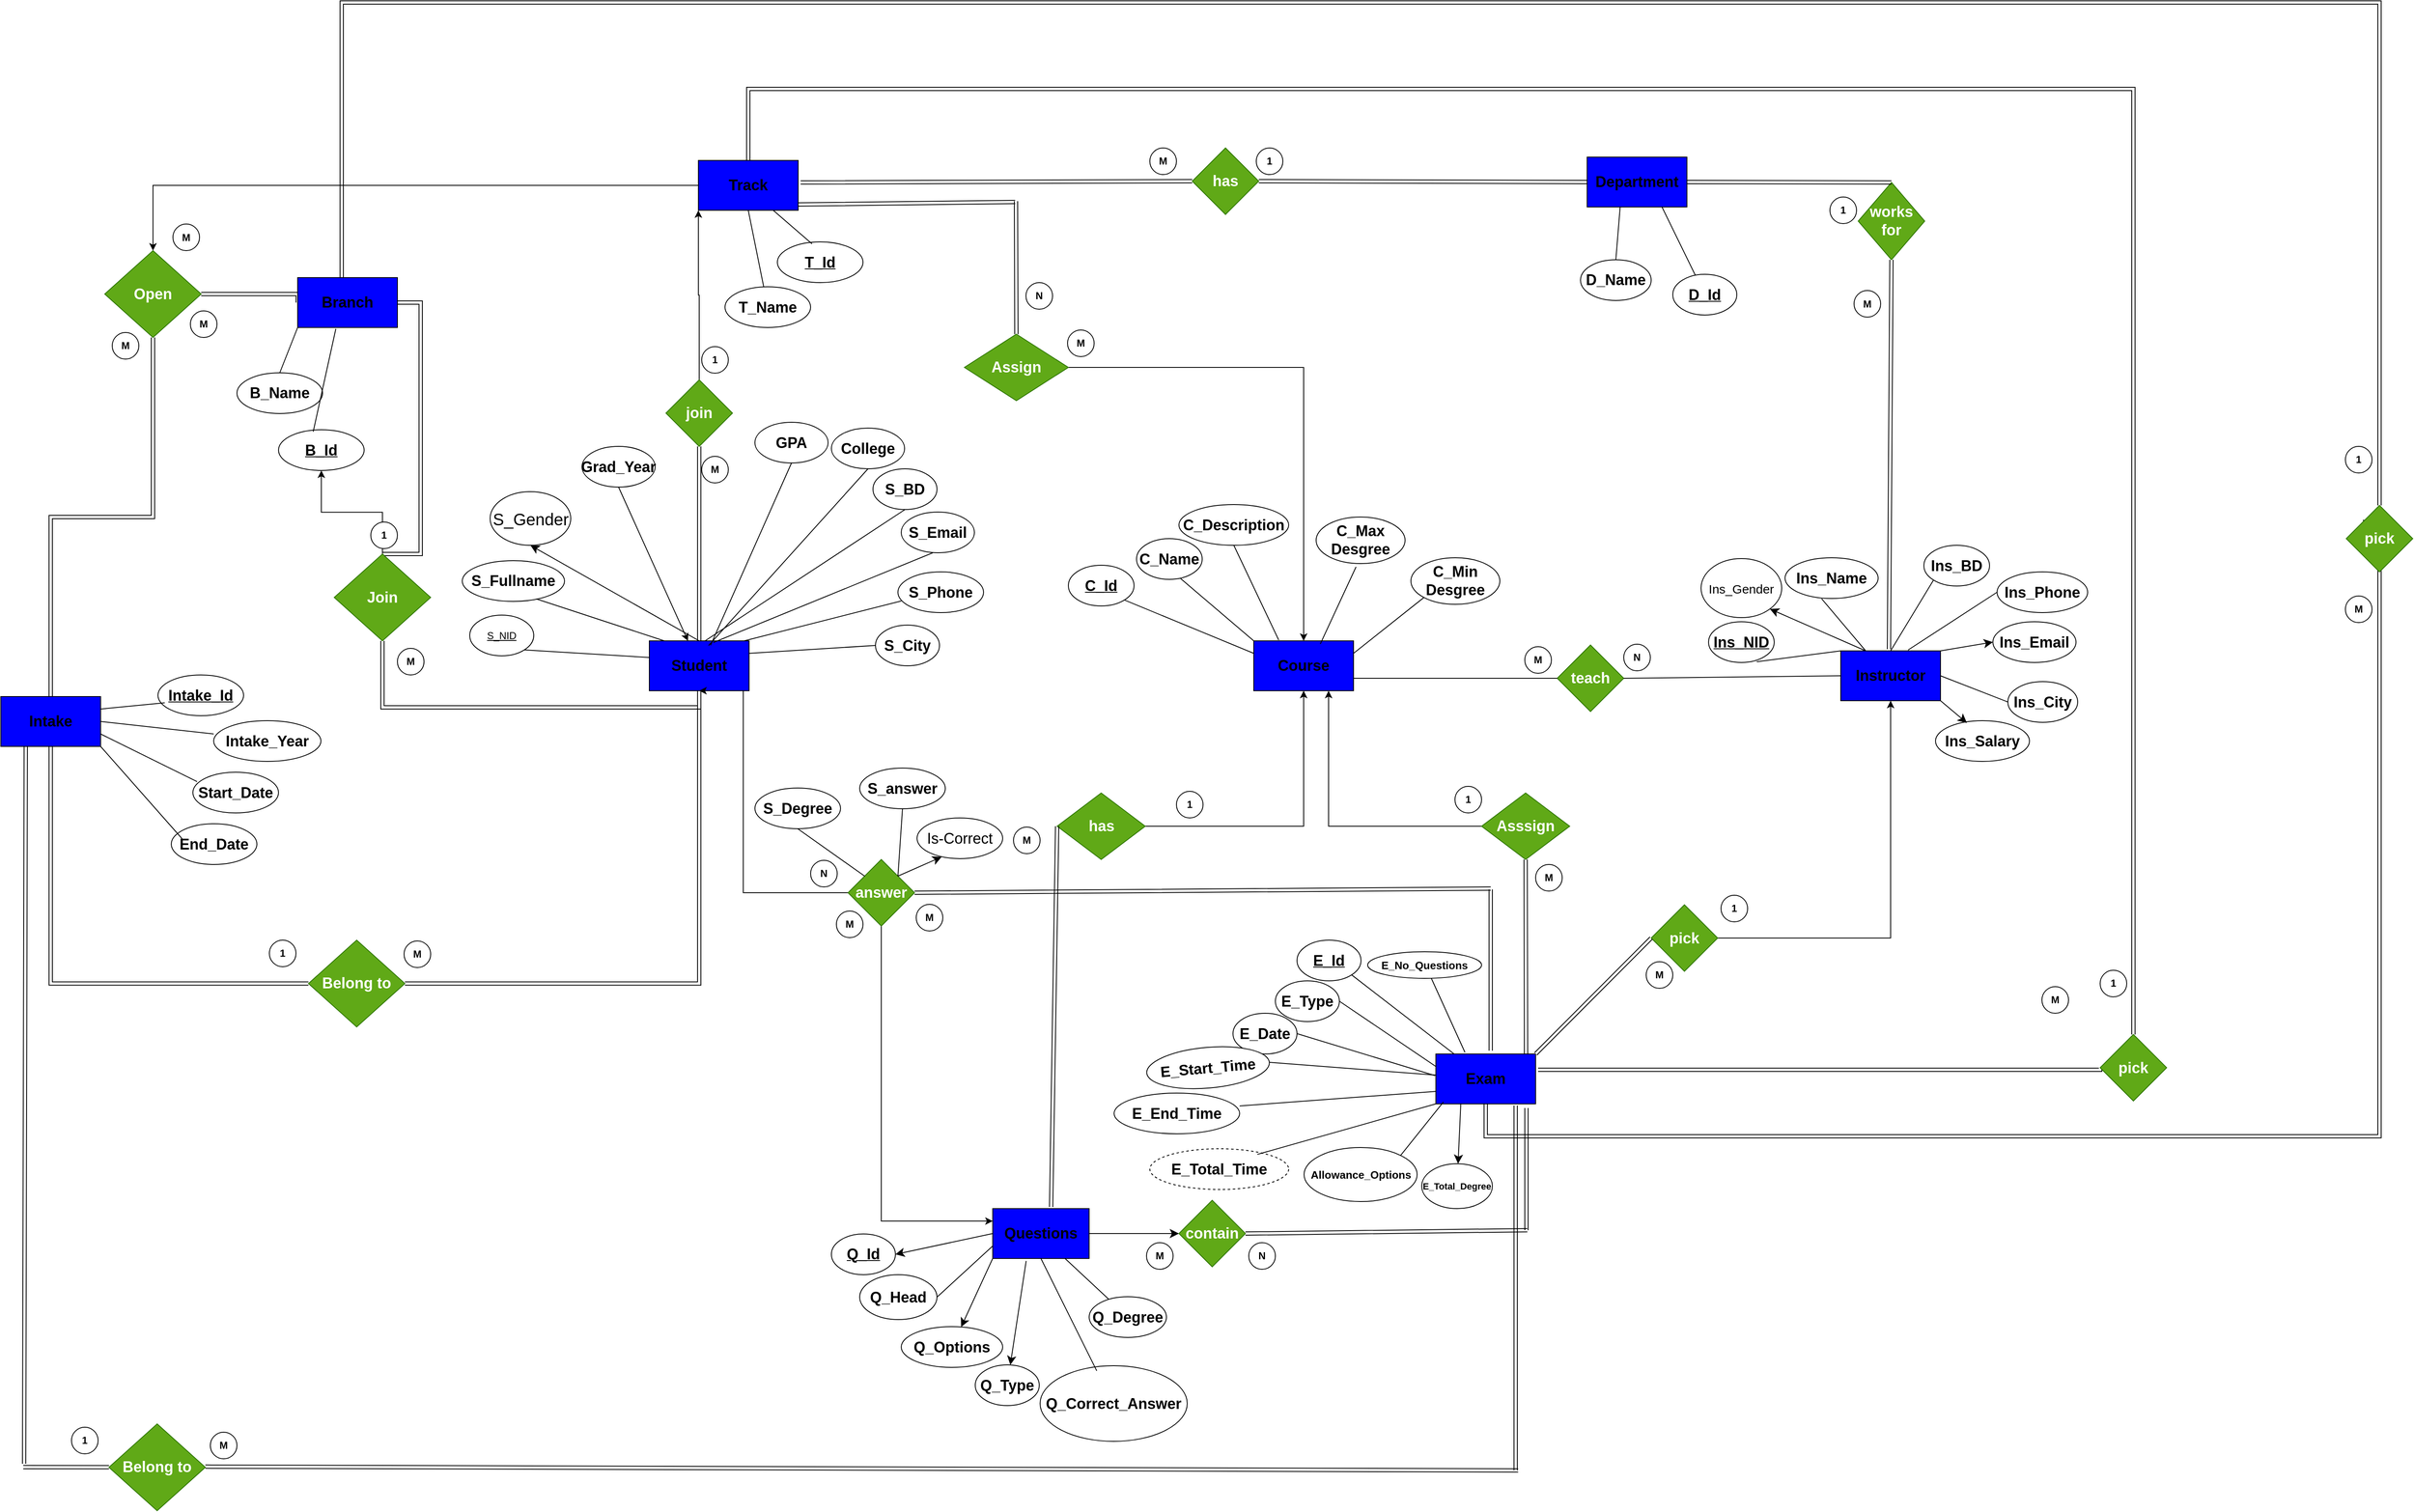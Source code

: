 <mxfile version="28.1.1">
  <diagram name="ERD" id="JTe4gCOclDoAJZzDFIi8">
    <mxGraphModel dx="5488" dy="3540" grid="0" gridSize="10" guides="1" tooltips="1" connect="1" arrows="1" fold="1" page="0" pageScale="1" pageWidth="850" pageHeight="1100" math="0" shadow="0">
      <root>
        <mxCell id="X3K9zArgSnxRGcf9cxmo-0" />
        <mxCell id="X3K9zArgSnxRGcf9cxmo-1" parent="X3K9zArgSnxRGcf9cxmo-0" />
        <mxCell id="X3K9zArgSnxRGcf9cxmo-2" value="&lt;span style=&quot;font-size: 18px;&quot;&gt;&lt;b&gt;Course&lt;/b&gt;&lt;/span&gt;" style="rounded=0;whiteSpace=wrap;html=1;fillColor=#0000FF;" parent="X3K9zArgSnxRGcf9cxmo-1" vertex="1">
          <mxGeometry x="-283" y="-574" width="120" height="60" as="geometry" />
        </mxCell>
        <mxCell id="X3K9zArgSnxRGcf9cxmo-3" style="edgeStyle=none;curved=1;rounded=0;orthogonalLoop=1;jettySize=auto;html=1;exitX=0.25;exitY=0;exitDx=0;exitDy=0;entryX=1;entryY=1;entryDx=0;entryDy=0;fontSize=12;startSize=8;endSize=8;" parent="X3K9zArgSnxRGcf9cxmo-1" source="X3K9zArgSnxRGcf9cxmo-5" target="X3K9zArgSnxRGcf9cxmo-128" edge="1">
          <mxGeometry relative="1" as="geometry" />
        </mxCell>
        <mxCell id="X3K9zArgSnxRGcf9cxmo-4" style="edgeStyle=none;curved=1;rounded=0;orthogonalLoop=1;jettySize=auto;html=1;exitX=1;exitY=0;exitDx=0;exitDy=0;entryX=0;entryY=0.5;entryDx=0;entryDy=0;fontSize=12;startSize=8;endSize=8;" parent="X3K9zArgSnxRGcf9cxmo-1" source="X3K9zArgSnxRGcf9cxmo-5" target="X3K9zArgSnxRGcf9cxmo-50" edge="1">
          <mxGeometry relative="1" as="geometry" />
        </mxCell>
        <mxCell id="X3K9zArgSnxRGcf9cxmo-5" value="&lt;b&gt;&lt;font style=&quot;font-size: 18px;&quot;&gt;Instructor&lt;/font&gt;&lt;/b&gt;" style="rounded=0;whiteSpace=wrap;html=1;fillColor=#0000FF;" parent="X3K9zArgSnxRGcf9cxmo-1" vertex="1">
          <mxGeometry x="423" y="-562" width="120" height="60" as="geometry" />
        </mxCell>
        <mxCell id="X3K9zArgSnxRGcf9cxmo-6" value="&lt;b&gt;&lt;font style=&quot;font-size: 18px;&quot;&gt;Department&lt;/font&gt;&lt;/b&gt;" style="rounded=0;whiteSpace=wrap;html=1;fillColor=#0000FF;" parent="X3K9zArgSnxRGcf9cxmo-1" vertex="1">
          <mxGeometry x="118" y="-1156" width="120" height="60" as="geometry" />
        </mxCell>
        <mxCell id="-srbcqBBDwGwOlmKWl_z-3" style="edgeStyle=orthogonalEdgeStyle;rounded=0;orthogonalLoop=1;jettySize=auto;html=1;exitX=0;exitY=0.5;exitDx=0;exitDy=0;entryX=1;entryY=0.5;entryDx=0;entryDy=0;shape=link;" parent="X3K9zArgSnxRGcf9cxmo-1" source="X3K9zArgSnxRGcf9cxmo-7" target="-srbcqBBDwGwOlmKWl_z-0" edge="1">
          <mxGeometry relative="1" as="geometry">
            <Array as="points">
              <mxPoint x="-1433" y="-991" />
            </Array>
          </mxGeometry>
        </mxCell>
        <mxCell id="X3K9zArgSnxRGcf9cxmo-7" value="&lt;b&gt;&lt;font style=&quot;font-size: 18px;&quot;&gt;Branch&lt;/font&gt;&lt;/b&gt;" style="rounded=0;whiteSpace=wrap;html=1;fillColor=#0000FF;" parent="X3K9zArgSnxRGcf9cxmo-1" vertex="1">
          <mxGeometry x="-1433" y="-1011" width="120" height="60" as="geometry" />
        </mxCell>
        <mxCell id="-srbcqBBDwGwOlmKWl_z-4" style="edgeStyle=orthogonalEdgeStyle;rounded=0;orthogonalLoop=1;jettySize=auto;html=1;exitX=0.5;exitY=0;exitDx=0;exitDy=0;entryX=0.5;entryY=1;entryDx=0;entryDy=0;shape=link;" parent="X3K9zArgSnxRGcf9cxmo-1" source="X3K9zArgSnxRGcf9cxmo-8" target="-srbcqBBDwGwOlmKWl_z-0" edge="1">
          <mxGeometry relative="1" as="geometry" />
        </mxCell>
        <mxCell id="2EcNe4-BX2SaDJClWKnr-10" style="edgeStyle=orthogonalEdgeStyle;rounded=0;orthogonalLoop=1;jettySize=auto;html=1;exitX=0.5;exitY=1;exitDx=0;exitDy=0;entryX=0;entryY=0.5;entryDx=0;entryDy=0;endArrow=none;endFill=0;shape=link;" parent="X3K9zArgSnxRGcf9cxmo-1" source="X3K9zArgSnxRGcf9cxmo-8" target="2EcNe4-BX2SaDJClWKnr-8" edge="1">
          <mxGeometry relative="1" as="geometry" />
        </mxCell>
        <mxCell id="X3K9zArgSnxRGcf9cxmo-8" value="&lt;b&gt;&lt;font style=&quot;font-size: 18px;&quot;&gt;Intake&lt;/font&gt;&lt;/b&gt;" style="rounded=0;whiteSpace=wrap;html=1;fillColor=#0000FF;" parent="X3K9zArgSnxRGcf9cxmo-1" vertex="1">
          <mxGeometry x="-1790" y="-507" width="120" height="60" as="geometry" />
        </mxCell>
        <mxCell id="X3K9zArgSnxRGcf9cxmo-9" style="edgeStyle=none;curved=1;rounded=0;orthogonalLoop=1;jettySize=auto;html=1;exitX=0.25;exitY=1;exitDx=0;exitDy=0;fontSize=12;startSize=8;endSize=8;" parent="X3K9zArgSnxRGcf9cxmo-1" source="X3K9zArgSnxRGcf9cxmo-10" target="X3K9zArgSnxRGcf9cxmo-131" edge="1">
          <mxGeometry relative="1" as="geometry" />
        </mxCell>
        <mxCell id="icgZrtqQlExvSHwrwI6J-10" style="edgeStyle=orthogonalEdgeStyle;rounded=0;orthogonalLoop=1;jettySize=auto;html=1;entryX=0;entryY=0.5;entryDx=0;entryDy=0;shape=link;" edge="1" parent="X3K9zArgSnxRGcf9cxmo-1" target="icgZrtqQlExvSHwrwI6J-9">
          <mxGeometry relative="1" as="geometry">
            <mxPoint x="59" y="-58" as="sourcePoint" />
            <mxPoint x="738" y="-88" as="targetPoint" />
            <Array as="points">
              <mxPoint x="735" y="-58" />
            </Array>
          </mxGeometry>
        </mxCell>
        <mxCell id="icgZrtqQlExvSHwrwI6J-13" style="edgeStyle=orthogonalEdgeStyle;rounded=0;orthogonalLoop=1;jettySize=auto;html=1;entryX=0;entryY=0;entryDx=0;entryDy=0;shape=link;" edge="1" parent="X3K9zArgSnxRGcf9cxmo-1" source="X3K9zArgSnxRGcf9cxmo-10" target="icgZrtqQlExvSHwrwI6J-12">
          <mxGeometry relative="1" as="geometry">
            <Array as="points">
              <mxPoint x="-4" y="22" />
              <mxPoint x="1071" y="22" />
              <mxPoint x="1071" y="-717" />
            </Array>
          </mxGeometry>
        </mxCell>
        <mxCell id="X3K9zArgSnxRGcf9cxmo-10" value="&lt;b&gt;&lt;font style=&quot;font-size: 18px;&quot;&gt;Exam&lt;/font&gt;&lt;/b&gt;" style="rounded=0;whiteSpace=wrap;html=1;fillColor=#0000FF;" parent="X3K9zArgSnxRGcf9cxmo-1" vertex="1">
          <mxGeometry x="-64" y="-77" width="120" height="60" as="geometry" />
        </mxCell>
        <mxCell id="X3K9zArgSnxRGcf9cxmo-11" style="edgeStyle=none;curved=1;rounded=0;orthogonalLoop=1;jettySize=auto;html=1;exitX=0.347;exitY=1.05;exitDx=0;exitDy=0;fontSize=12;startSize=8;endSize=8;exitPerimeter=0;" parent="X3K9zArgSnxRGcf9cxmo-1" source="X3K9zArgSnxRGcf9cxmo-15" target="X3K9zArgSnxRGcf9cxmo-132" edge="1">
          <mxGeometry relative="1" as="geometry" />
        </mxCell>
        <mxCell id="X3K9zArgSnxRGcf9cxmo-12" style="edgeStyle=none;curved=1;rounded=0;orthogonalLoop=1;jettySize=auto;html=1;exitX=1;exitY=0.5;exitDx=0;exitDy=0;entryX=0;entryY=0.5;entryDx=0;entryDy=0;fontSize=12;startSize=8;endSize=8;" parent="X3K9zArgSnxRGcf9cxmo-1" source="X3K9zArgSnxRGcf9cxmo-15" target="X3K9zArgSnxRGcf9cxmo-99" edge="1">
          <mxGeometry relative="1" as="geometry" />
        </mxCell>
        <mxCell id="X3K9zArgSnxRGcf9cxmo-13" style="edgeStyle=none;curved=1;rounded=0;orthogonalLoop=1;jettySize=auto;html=1;exitX=0;exitY=0.5;exitDx=0;exitDy=0;entryX=1;entryY=0.5;entryDx=0;entryDy=0;fontSize=12;startSize=8;endSize=8;" parent="X3K9zArgSnxRGcf9cxmo-1" source="X3K9zArgSnxRGcf9cxmo-15" target="X3K9zArgSnxRGcf9cxmo-85" edge="1">
          <mxGeometry relative="1" as="geometry" />
        </mxCell>
        <mxCell id="X3K9zArgSnxRGcf9cxmo-14" style="edgeStyle=none;curved=1;rounded=0;orthogonalLoop=1;jettySize=auto;html=1;exitX=0;exitY=1;exitDx=0;exitDy=0;fontSize=12;startSize=8;endSize=8;" parent="X3K9zArgSnxRGcf9cxmo-1" source="X3K9zArgSnxRGcf9cxmo-15" target="X3K9zArgSnxRGcf9cxmo-88" edge="1">
          <mxGeometry relative="1" as="geometry" />
        </mxCell>
        <mxCell id="X3K9zArgSnxRGcf9cxmo-15" value="&lt;b&gt;&lt;font style=&quot;font-size: 18px;&quot;&gt;Questions&lt;/font&gt;&lt;/b&gt;" style="rounded=0;whiteSpace=wrap;html=1;fillColor=#0000FF;" parent="X3K9zArgSnxRGcf9cxmo-1" vertex="1">
          <mxGeometry x="-597" y="109" width="116" height="60" as="geometry" />
        </mxCell>
        <mxCell id="X3K9zArgSnxRGcf9cxmo-16" style="edgeStyle=none;curved=1;rounded=0;orthogonalLoop=1;jettySize=auto;html=1;exitX=0.5;exitY=0;exitDx=0;exitDy=0;entryX=0.5;entryY=1;entryDx=0;entryDy=0;fontSize=12;startSize=8;endSize=8;" parent="X3K9zArgSnxRGcf9cxmo-1" source="X3K9zArgSnxRGcf9cxmo-17" target="X3K9zArgSnxRGcf9cxmo-127" edge="1">
          <mxGeometry relative="1" as="geometry" />
        </mxCell>
        <mxCell id="2EcNe4-BX2SaDJClWKnr-3" style="edgeStyle=orthogonalEdgeStyle;rounded=0;orthogonalLoop=1;jettySize=auto;html=1;exitX=0.5;exitY=1;exitDx=0;exitDy=0;entryX=0.5;entryY=1;entryDx=0;entryDy=0;shape=link;" parent="X3K9zArgSnxRGcf9cxmo-1" source="X3K9zArgSnxRGcf9cxmo-17" target="2EcNe4-BX2SaDJClWKnr-1" edge="1">
          <mxGeometry relative="1" as="geometry" />
        </mxCell>
        <mxCell id="2EcNe4-BX2SaDJClWKnr-9" style="edgeStyle=orthogonalEdgeStyle;rounded=0;orthogonalLoop=1;jettySize=auto;html=1;exitX=0.5;exitY=1;exitDx=0;exitDy=0;entryX=1;entryY=0.5;entryDx=0;entryDy=0;shape=link;" parent="X3K9zArgSnxRGcf9cxmo-1" source="X3K9zArgSnxRGcf9cxmo-17" target="2EcNe4-BX2SaDJClWKnr-8" edge="1">
          <mxGeometry relative="1" as="geometry" />
        </mxCell>
        <mxCell id="X3K9zArgSnxRGcf9cxmo-17" value="&lt;span style=&quot;font-size: 18px;&quot;&gt;&lt;b&gt;Student&lt;/b&gt;&lt;/span&gt;" style="rounded=0;whiteSpace=wrap;html=1;fillColor=#0000FF;" parent="X3K9zArgSnxRGcf9cxmo-1" vertex="1">
          <mxGeometry x="-1010" y="-574" width="120" height="60" as="geometry" />
        </mxCell>
        <mxCell id="X3K9zArgSnxRGcf9cxmo-18" value="S_NID" style="ellipse;whiteSpace=wrap;html=1;fontStyle=4" parent="X3K9zArgSnxRGcf9cxmo-1" vertex="1">
          <mxGeometry x="-1226" y="-605" width="77" height="49" as="geometry" />
        </mxCell>
        <mxCell id="X3K9zArgSnxRGcf9cxmo-19" value="&lt;span style=&quot;font-size: 18px;&quot;&gt;&lt;b&gt;S_Fullname&lt;/b&gt;&lt;/span&gt;" style="ellipse;whiteSpace=wrap;html=1;" parent="X3K9zArgSnxRGcf9cxmo-1" vertex="1">
          <mxGeometry x="-1235" y="-670.5" width="123" height="49" as="geometry" />
        </mxCell>
        <mxCell id="X3K9zArgSnxRGcf9cxmo-20" value="&lt;b&gt;&lt;font style=&quot;font-size: 18px;&quot;&gt;S_BD&lt;/font&gt;&lt;/b&gt;" style="ellipse;whiteSpace=wrap;html=1;" parent="X3K9zArgSnxRGcf9cxmo-1" vertex="1">
          <mxGeometry x="-741" y="-781" width="77" height="49" as="geometry" />
        </mxCell>
        <mxCell id="X3K9zArgSnxRGcf9cxmo-21" value="&lt;span style=&quot;font-size: 18px;&quot;&gt;&lt;b&gt;S_Email&lt;/b&gt;&lt;/span&gt;" style="ellipse;whiteSpace=wrap;html=1;" parent="X3K9zArgSnxRGcf9cxmo-1" vertex="1">
          <mxGeometry x="-707" y="-729" width="88" height="49" as="geometry" />
        </mxCell>
        <mxCell id="X3K9zArgSnxRGcf9cxmo-22" value="&lt;b&gt;&lt;font style=&quot;font-size: 18px;&quot;&gt;S_Phone&lt;/font&gt;&lt;/b&gt;" style="ellipse;whiteSpace=wrap;html=1;" parent="X3K9zArgSnxRGcf9cxmo-1" vertex="1">
          <mxGeometry x="-711" y="-657" width="103" height="49" as="geometry" />
        </mxCell>
        <mxCell id="X3K9zArgSnxRGcf9cxmo-23" value="&lt;span style=&quot;font-size: 18px;&quot;&gt;&lt;b&gt;S_City&lt;/b&gt;&lt;/span&gt;" style="ellipse;whiteSpace=wrap;html=1;" parent="X3K9zArgSnxRGcf9cxmo-1" vertex="1">
          <mxGeometry x="-738" y="-593" width="77" height="49" as="geometry" />
        </mxCell>
        <mxCell id="X3K9zArgSnxRGcf9cxmo-24" value="" style="endArrow=none;html=1;rounded=0;exitX=1;exitY=1;exitDx=0;exitDy=0;" parent="X3K9zArgSnxRGcf9cxmo-1" source="X3K9zArgSnxRGcf9cxmo-18" edge="1">
          <mxGeometry width="50" height="50" relative="1" as="geometry">
            <mxPoint x="-1060" y="-504" as="sourcePoint" />
            <mxPoint x="-1010" y="-554" as="targetPoint" />
          </mxGeometry>
        </mxCell>
        <mxCell id="X3K9zArgSnxRGcf9cxmo-25" value="" style="endArrow=none;html=1;rounded=0;exitX=0.724;exitY=0.939;exitDx=0;exitDy=0;exitPerimeter=0;" parent="X3K9zArgSnxRGcf9cxmo-1" source="X3K9zArgSnxRGcf9cxmo-19" edge="1">
          <mxGeometry width="50" height="50" relative="1" as="geometry">
            <mxPoint x="-1005" y="-614" as="sourcePoint" />
            <mxPoint x="-992" y="-574" as="targetPoint" />
          </mxGeometry>
        </mxCell>
        <mxCell id="X3K9zArgSnxRGcf9cxmo-26" value="" style="endArrow=none;html=1;rounded=0;exitX=0.5;exitY=1;exitDx=0;exitDy=0;" parent="X3K9zArgSnxRGcf9cxmo-1" source="X3K9zArgSnxRGcf9cxmo-20" edge="1">
          <mxGeometry width="50" height="50" relative="1" as="geometry">
            <mxPoint x="-993" y="-596" as="sourcePoint" />
            <mxPoint x="-943" y="-574" as="targetPoint" />
          </mxGeometry>
        </mxCell>
        <mxCell id="X3K9zArgSnxRGcf9cxmo-27" value="" style="endArrow=none;html=1;rounded=0;exitX=0.642;exitY=0.033;exitDx=0;exitDy=0;entryX=0.432;entryY=1;entryDx=0;entryDy=0;entryPerimeter=0;exitPerimeter=0;" parent="X3K9zArgSnxRGcf9cxmo-1" source="X3K9zArgSnxRGcf9cxmo-17" target="X3K9zArgSnxRGcf9cxmo-21" edge="1">
          <mxGeometry width="50" height="50" relative="1" as="geometry">
            <mxPoint x="-907" y="-597" as="sourcePoint" />
            <mxPoint x="-857" y="-575" as="targetPoint" />
          </mxGeometry>
        </mxCell>
        <mxCell id="X3K9zArgSnxRGcf9cxmo-28" value="" style="endArrow=none;html=1;rounded=0;exitX=0.039;exitY=0.714;exitDx=0;exitDy=0;exitPerimeter=0;entryX=0.95;entryY=0;entryDx=0;entryDy=0;entryPerimeter=0;" parent="X3K9zArgSnxRGcf9cxmo-1" source="X3K9zArgSnxRGcf9cxmo-22" target="X3K9zArgSnxRGcf9cxmo-17" edge="1">
          <mxGeometry width="50" height="50" relative="1" as="geometry">
            <mxPoint x="-878" y="-584" as="sourcePoint" />
            <mxPoint x="-828" y="-562" as="targetPoint" />
          </mxGeometry>
        </mxCell>
        <mxCell id="X3K9zArgSnxRGcf9cxmo-29" value="" style="endArrow=none;html=1;rounded=0;exitX=1;exitY=0.25;exitDx=0;exitDy=0;entryX=0;entryY=0.5;entryDx=0;entryDy=0;" parent="X3K9zArgSnxRGcf9cxmo-1" source="X3K9zArgSnxRGcf9cxmo-17" target="X3K9zArgSnxRGcf9cxmo-23" edge="1">
          <mxGeometry width="50" height="50" relative="1" as="geometry">
            <mxPoint x="-867" y="-557" as="sourcePoint" />
            <mxPoint x="-817" y="-535" as="targetPoint" />
          </mxGeometry>
        </mxCell>
        <mxCell id="X3K9zArgSnxRGcf9cxmo-30" value="&lt;b&gt;&lt;font style=&quot;font-size: 18px;&quot;&gt;D_Id&lt;/font&gt;&lt;/b&gt;" style="ellipse;whiteSpace=wrap;html=1;fontStyle=4" parent="X3K9zArgSnxRGcf9cxmo-1" vertex="1">
          <mxGeometry x="221" y="-1015" width="77" height="49" as="geometry" />
        </mxCell>
        <mxCell id="X3K9zArgSnxRGcf9cxmo-31" value="&lt;b&gt;&lt;font style=&quot;font-size: 18px;&quot;&gt;D_Name&lt;/font&gt;&lt;/b&gt;" style="ellipse;whiteSpace=wrap;html=1;" parent="X3K9zArgSnxRGcf9cxmo-1" vertex="1">
          <mxGeometry x="110" y="-1032.5" width="85" height="49" as="geometry" />
        </mxCell>
        <mxCell id="X3K9zArgSnxRGcf9cxmo-32" value="" style="endArrow=none;html=1;rounded=0;entryX=0.75;entryY=1;entryDx=0;entryDy=0;" parent="X3K9zArgSnxRGcf9cxmo-1" source="X3K9zArgSnxRGcf9cxmo-30" target="X3K9zArgSnxRGcf9cxmo-6" edge="1">
          <mxGeometry width="50" height="50" relative="1" as="geometry">
            <mxPoint x="277" y="-1017" as="sourcePoint" />
            <mxPoint x="214" y="-974" as="targetPoint" />
          </mxGeometry>
        </mxCell>
        <mxCell id="X3K9zArgSnxRGcf9cxmo-33" value="" style="endArrow=none;html=1;rounded=0;exitX=0.5;exitY=0;exitDx=0;exitDy=0;entryX=0.331;entryY=0.996;entryDx=0;entryDy=0;entryPerimeter=0;" parent="X3K9zArgSnxRGcf9cxmo-1" source="X3K9zArgSnxRGcf9cxmo-31" target="X3K9zArgSnxRGcf9cxmo-6" edge="1">
          <mxGeometry width="50" height="50" relative="1" as="geometry">
            <mxPoint x="295" y="-961" as="sourcePoint" />
            <mxPoint x="232" y="-918" as="targetPoint" />
          </mxGeometry>
        </mxCell>
        <mxCell id="X3K9zArgSnxRGcf9cxmo-34" value="&lt;b&gt;&lt;font style=&quot;font-size: 18px;&quot;&gt;Intake_Id&lt;/font&gt;&lt;/b&gt;" style="ellipse;whiteSpace=wrap;html=1;fontStyle=4" parent="X3K9zArgSnxRGcf9cxmo-1" vertex="1">
          <mxGeometry x="-1601" y="-533" width="103" height="49" as="geometry" />
        </mxCell>
        <mxCell id="X3K9zArgSnxRGcf9cxmo-35" value="" style="endArrow=none;html=1;rounded=0;exitX=0.079;exitY=0.683;exitDx=0;exitDy=0;exitPerimeter=0;entryX=1;entryY=0.25;entryDx=0;entryDy=0;" parent="X3K9zArgSnxRGcf9cxmo-1" source="X3K9zArgSnxRGcf9cxmo-34" target="X3K9zArgSnxRGcf9cxmo-8" edge="1">
          <mxGeometry width="50" height="50" relative="1" as="geometry">
            <mxPoint x="-1622" y="-468" as="sourcePoint" />
            <mxPoint x="-1656" y="-441" as="targetPoint" />
          </mxGeometry>
        </mxCell>
        <mxCell id="X3K9zArgSnxRGcf9cxmo-36" value="&lt;span style=&quot;font-size: 18px;&quot;&gt;&lt;b&gt;Intake_Year&lt;/b&gt;&lt;/span&gt;" style="ellipse;whiteSpace=wrap;html=1;" parent="X3K9zArgSnxRGcf9cxmo-1" vertex="1">
          <mxGeometry x="-1534" y="-478" width="129" height="49" as="geometry" />
        </mxCell>
        <mxCell id="X3K9zArgSnxRGcf9cxmo-37" value="&lt;b&gt;&lt;font style=&quot;font-size: 18px;&quot;&gt;Start_Date&lt;/font&gt;&lt;/b&gt;" style="ellipse;whiteSpace=wrap;html=1;" parent="X3K9zArgSnxRGcf9cxmo-1" vertex="1">
          <mxGeometry x="-1559" y="-416" width="103" height="49" as="geometry" />
        </mxCell>
        <mxCell id="X3K9zArgSnxRGcf9cxmo-38" value="&lt;b&gt;&lt;font style=&quot;font-size: 18px;&quot;&gt;End_Date&lt;/font&gt;&lt;/b&gt;" style="ellipse;whiteSpace=wrap;html=1;" parent="X3K9zArgSnxRGcf9cxmo-1" vertex="1">
          <mxGeometry x="-1585" y="-354" width="103" height="49" as="geometry" />
        </mxCell>
        <mxCell id="X3K9zArgSnxRGcf9cxmo-39" value="" style="endArrow=none;html=1;rounded=0;entryX=1;entryY=0.5;entryDx=0;entryDy=0;" parent="X3K9zArgSnxRGcf9cxmo-1" target="X3K9zArgSnxRGcf9cxmo-8" edge="1">
          <mxGeometry width="50" height="50" relative="1" as="geometry">
            <mxPoint x="-1534" y="-462" as="sourcePoint" />
            <mxPoint x="-1616" y="-413" as="targetPoint" />
          </mxGeometry>
        </mxCell>
        <mxCell id="X3K9zArgSnxRGcf9cxmo-40" value="" style="endArrow=none;html=1;rounded=0;exitX=0.049;exitY=0.23;exitDx=0;exitDy=0;exitPerimeter=0;entryX=1;entryY=0.75;entryDx=0;entryDy=0;" parent="X3K9zArgSnxRGcf9cxmo-1" source="X3K9zArgSnxRGcf9cxmo-37" target="X3K9zArgSnxRGcf9cxmo-8" edge="1">
          <mxGeometry width="50" height="50" relative="1" as="geometry">
            <mxPoint x="-1599" y="-438" as="sourcePoint" />
            <mxPoint x="-1744" y="-394" as="targetPoint" />
          </mxGeometry>
        </mxCell>
        <mxCell id="X3K9zArgSnxRGcf9cxmo-41" value="" style="endArrow=none;html=1;rounded=0;entryX=1;entryY=1;entryDx=0;entryDy=0;" parent="X3K9zArgSnxRGcf9cxmo-1" target="X3K9zArgSnxRGcf9cxmo-8" edge="1">
          <mxGeometry width="50" height="50" relative="1" as="geometry">
            <mxPoint x="-1572" y="-336" as="sourcePoint" />
            <mxPoint x="-1767" y="-354" as="targetPoint" />
          </mxGeometry>
        </mxCell>
        <mxCell id="X3K9zArgSnxRGcf9cxmo-42" value="&lt;b&gt;&lt;font style=&quot;font-size: 18px;&quot;&gt;B_Id&lt;/font&gt;&lt;/b&gt;" style="ellipse;whiteSpace=wrap;html=1;fontStyle=4" parent="X3K9zArgSnxRGcf9cxmo-1" vertex="1">
          <mxGeometry x="-1456" y="-828" width="103" height="49" as="geometry" />
        </mxCell>
        <mxCell id="X3K9zArgSnxRGcf9cxmo-43" value="&lt;b&gt;&lt;font style=&quot;font-size: 18px;&quot;&gt;B_Name&lt;/font&gt;&lt;/b&gt;" style="ellipse;whiteSpace=wrap;html=1;" parent="X3K9zArgSnxRGcf9cxmo-1" vertex="1">
          <mxGeometry x="-1506" y="-896.5" width="103" height="49" as="geometry" />
        </mxCell>
        <mxCell id="X3K9zArgSnxRGcf9cxmo-44" value="" style="endArrow=none;html=1;rounded=0;entryX=0.405;entryY=0.048;entryDx=0;entryDy=0;exitX=0.383;exitY=1.025;exitDx=0;exitDy=0;entryPerimeter=0;exitPerimeter=0;" parent="X3K9zArgSnxRGcf9cxmo-1" source="X3K9zArgSnxRGcf9cxmo-7" target="X3K9zArgSnxRGcf9cxmo-42" edge="1">
          <mxGeometry width="50" height="50" relative="1" as="geometry">
            <mxPoint x="-1435" y="-1038.5" as="sourcePoint" />
            <mxPoint x="-1385" y="-1088.5" as="targetPoint" />
          </mxGeometry>
        </mxCell>
        <mxCell id="X3K9zArgSnxRGcf9cxmo-45" value="" style="endArrow=none;html=1;rounded=0;entryX=0.5;entryY=0;entryDx=0;entryDy=0;exitX=0;exitY=1;exitDx=0;exitDy=0;" parent="X3K9zArgSnxRGcf9cxmo-1" source="X3K9zArgSnxRGcf9cxmo-7" target="X3K9zArgSnxRGcf9cxmo-43" edge="1">
          <mxGeometry width="50" height="50" relative="1" as="geometry">
            <mxPoint x="-1270" y="-946.5" as="sourcePoint" />
            <mxPoint x="-1293" y="-902.5" as="targetPoint" />
          </mxGeometry>
        </mxCell>
        <mxCell id="X3K9zArgSnxRGcf9cxmo-46" value="&lt;b&gt;&lt;font style=&quot;font-size: 18px;&quot;&gt;Ins_NID&lt;/font&gt;&lt;/b&gt;" style="ellipse;whiteSpace=wrap;html=1;fontStyle=4" parent="X3K9zArgSnxRGcf9cxmo-1" vertex="1">
          <mxGeometry x="264" y="-597" width="79" height="49" as="geometry" />
        </mxCell>
        <mxCell id="X3K9zArgSnxRGcf9cxmo-47" value="&lt;b&gt;&lt;font style=&quot;font-size: 18px;&quot;&gt;Ins_Name&lt;/font&gt;&lt;/b&gt;" style="ellipse;whiteSpace=wrap;html=1;" parent="X3K9zArgSnxRGcf9cxmo-1" vertex="1">
          <mxGeometry x="356" y="-674" width="112" height="49" as="geometry" />
        </mxCell>
        <mxCell id="X3K9zArgSnxRGcf9cxmo-48" value="&lt;b&gt;&lt;font style=&quot;font-size: 18px;&quot;&gt;Ins_BD&lt;/font&gt;&lt;/b&gt;" style="ellipse;whiteSpace=wrap;html=1;" parent="X3K9zArgSnxRGcf9cxmo-1" vertex="1">
          <mxGeometry x="523" y="-689" width="79" height="49" as="geometry" />
        </mxCell>
        <mxCell id="X3K9zArgSnxRGcf9cxmo-49" value="&lt;b&gt;&lt;font style=&quot;font-size: 18px;&quot;&gt;Ins_Phone&lt;/font&gt;&lt;/b&gt;" style="ellipse;whiteSpace=wrap;html=1;" parent="X3K9zArgSnxRGcf9cxmo-1" vertex="1">
          <mxGeometry x="611" y="-657" width="109" height="49" as="geometry" />
        </mxCell>
        <mxCell id="X3K9zArgSnxRGcf9cxmo-50" value="&lt;b&gt;&lt;font style=&quot;font-size: 18px;&quot;&gt;Ins_Email&lt;/font&gt;&lt;/b&gt;" style="ellipse;whiteSpace=wrap;html=1;" parent="X3K9zArgSnxRGcf9cxmo-1" vertex="1">
          <mxGeometry x="606" y="-597" width="100" height="49" as="geometry" />
        </mxCell>
        <mxCell id="X3K9zArgSnxRGcf9cxmo-51" value="&lt;b&gt;&lt;font style=&quot;font-size: 18px;&quot;&gt;Ins_City&lt;/font&gt;&lt;/b&gt;" style="ellipse;whiteSpace=wrap;html=1;" parent="X3K9zArgSnxRGcf9cxmo-1" vertex="1">
          <mxGeometry x="624" y="-525" width="84" height="49" as="geometry" />
        </mxCell>
        <mxCell id="X3K9zArgSnxRGcf9cxmo-52" value="" style="endArrow=none;html=1;rounded=0;exitX=0.734;exitY=0.982;exitDx=0;exitDy=0;exitPerimeter=0;" parent="X3K9zArgSnxRGcf9cxmo-1" source="X3K9zArgSnxRGcf9cxmo-46" edge="1">
          <mxGeometry width="50" height="50" relative="1" as="geometry">
            <mxPoint x="373" y="-512" as="sourcePoint" />
            <mxPoint x="423" y="-562" as="targetPoint" />
          </mxGeometry>
        </mxCell>
        <mxCell id="X3K9zArgSnxRGcf9cxmo-53" value="" style="endArrow=none;html=1;rounded=0;exitX=0.393;exitY=1.006;exitDx=0;exitDy=0;exitPerimeter=0;entryX=0.25;entryY=0;entryDx=0;entryDy=0;" parent="X3K9zArgSnxRGcf9cxmo-1" source="X3K9zArgSnxRGcf9cxmo-47" target="X3K9zArgSnxRGcf9cxmo-5" edge="1">
          <mxGeometry width="50" height="50" relative="1" as="geometry">
            <mxPoint x="451" y="-593" as="sourcePoint" />
            <mxPoint x="550" y="-506" as="targetPoint" />
          </mxGeometry>
        </mxCell>
        <mxCell id="X3K9zArgSnxRGcf9cxmo-54" value="" style="endArrow=none;html=1;rounded=0;exitX=0;exitY=1;exitDx=0;exitDy=0;entryX=0.5;entryY=0;entryDx=0;entryDy=0;" parent="X3K9zArgSnxRGcf9cxmo-1" source="X3K9zArgSnxRGcf9cxmo-48" target="X3K9zArgSnxRGcf9cxmo-5" edge="1">
          <mxGeometry width="50" height="50" relative="1" as="geometry">
            <mxPoint x="519" y="-613" as="sourcePoint" />
            <mxPoint x="618" y="-526" as="targetPoint" />
          </mxGeometry>
        </mxCell>
        <mxCell id="X3K9zArgSnxRGcf9cxmo-55" value="" style="endArrow=none;html=1;rounded=0;entryX=0;entryY=0.5;entryDx=0;entryDy=0;" parent="X3K9zArgSnxRGcf9cxmo-1" target="X3K9zArgSnxRGcf9cxmo-49" edge="1">
          <mxGeometry width="50" height="50" relative="1" as="geometry">
            <mxPoint x="504" y="-563" as="sourcePoint" />
            <mxPoint x="646" y="-505" as="targetPoint" />
          </mxGeometry>
        </mxCell>
        <mxCell id="X3K9zArgSnxRGcf9cxmo-56" value="" style="endArrow=none;html=1;rounded=0;exitX=1;exitY=0.5;exitDx=0;exitDy=0;entryX=0;entryY=0.5;entryDx=0;entryDy=0;" parent="X3K9zArgSnxRGcf9cxmo-1" source="X3K9zArgSnxRGcf9cxmo-5" target="X3K9zArgSnxRGcf9cxmo-51" edge="1">
          <mxGeometry width="50" height="50" relative="1" as="geometry">
            <mxPoint x="571" y="-553" as="sourcePoint" />
            <mxPoint x="670" y="-466" as="targetPoint" />
          </mxGeometry>
        </mxCell>
        <mxCell id="X3K9zArgSnxRGcf9cxmo-57" value="&lt;b&gt;&lt;font style=&quot;font-size: 18px;&quot;&gt;C_Id&lt;/font&gt;&lt;/b&gt;" style="ellipse;whiteSpace=wrap;html=1;fontStyle=4" parent="X3K9zArgSnxRGcf9cxmo-1" vertex="1">
          <mxGeometry x="-506" y="-665" width="79" height="49" as="geometry" />
        </mxCell>
        <mxCell id="X3K9zArgSnxRGcf9cxmo-58" value="&lt;b&gt;&lt;font style=&quot;font-size: 18px;&quot;&gt;C_Description&lt;/font&gt;&lt;/b&gt;" style="ellipse;whiteSpace=wrap;html=1;" parent="X3K9zArgSnxRGcf9cxmo-1" vertex="1">
          <mxGeometry x="-373" y="-738" width="132" height="49" as="geometry" />
        </mxCell>
        <mxCell id="X3K9zArgSnxRGcf9cxmo-59" value="&lt;b&gt;&lt;font style=&quot;font-size: 18px;&quot;&gt;C_Max Desgree&lt;/font&gt;&lt;/b&gt;" style="ellipse;whiteSpace=wrap;html=1;" parent="X3K9zArgSnxRGcf9cxmo-1" vertex="1">
          <mxGeometry x="-208" y="-723" width="107" height="56" as="geometry" />
        </mxCell>
        <mxCell id="X3K9zArgSnxRGcf9cxmo-60" value="&lt;b&gt;&lt;font style=&quot;font-size: 18px;&quot;&gt;C_Name&lt;/font&gt;&lt;/b&gt;" style="ellipse;whiteSpace=wrap;html=1;" parent="X3K9zArgSnxRGcf9cxmo-1" vertex="1">
          <mxGeometry x="-424" y="-697" width="79" height="49" as="geometry" />
        </mxCell>
        <mxCell id="X3K9zArgSnxRGcf9cxmo-61" value="&lt;b&gt;&lt;font style=&quot;font-size: 18px;&quot;&gt;C_Min Desgree&lt;/font&gt;&lt;/b&gt;" style="ellipse;whiteSpace=wrap;html=1;" parent="X3K9zArgSnxRGcf9cxmo-1" vertex="1">
          <mxGeometry x="-94" y="-674" width="107" height="56" as="geometry" />
        </mxCell>
        <mxCell id="X3K9zArgSnxRGcf9cxmo-62" value="" style="endArrow=none;html=1;rounded=0;exitX=0;exitY=0.25;exitDx=0;exitDy=0;entryX=1;entryY=1;entryDx=0;entryDy=0;" parent="X3K9zArgSnxRGcf9cxmo-1" source="X3K9zArgSnxRGcf9cxmo-2" target="X3K9zArgSnxRGcf9cxmo-57" edge="1">
          <mxGeometry width="50" height="50" relative="1" as="geometry">
            <mxPoint x="-321" y="-558" as="sourcePoint" />
            <mxPoint x="-222" y="-471" as="targetPoint" />
          </mxGeometry>
        </mxCell>
        <mxCell id="X3K9zArgSnxRGcf9cxmo-63" value="" style="endArrow=none;html=1;rounded=0;exitX=0.671;exitY=0.98;exitDx=0;exitDy=0;exitPerimeter=0;entryX=0;entryY=0;entryDx=0;entryDy=0;" parent="X3K9zArgSnxRGcf9cxmo-1" source="X3K9zArgSnxRGcf9cxmo-60" target="X3K9zArgSnxRGcf9cxmo-2" edge="1">
          <mxGeometry width="50" height="50" relative="1" as="geometry">
            <mxPoint x="-308" y="-645" as="sourcePoint" />
            <mxPoint x="-291" y="-593" as="targetPoint" />
          </mxGeometry>
        </mxCell>
        <mxCell id="X3K9zArgSnxRGcf9cxmo-64" value="" style="endArrow=none;html=1;rounded=0;exitX=0.5;exitY=1;exitDx=0;exitDy=0;" parent="X3K9zArgSnxRGcf9cxmo-1" source="X3K9zArgSnxRGcf9cxmo-58" edge="1">
          <mxGeometry width="50" height="50" relative="1" as="geometry">
            <mxPoint x="-263" y="-690" as="sourcePoint" />
            <mxPoint x="-253" y="-575" as="targetPoint" />
          </mxGeometry>
        </mxCell>
        <mxCell id="X3K9zArgSnxRGcf9cxmo-65" value="" style="endArrow=none;html=1;rounded=0;exitX=0;exitY=1;exitDx=0;exitDy=0;entryX=1;entryY=0.25;entryDx=0;entryDy=0;" parent="X3K9zArgSnxRGcf9cxmo-1" source="X3K9zArgSnxRGcf9cxmo-61" target="X3K9zArgSnxRGcf9cxmo-2" edge="1">
          <mxGeometry width="50" height="50" relative="1" as="geometry">
            <mxPoint x="-100" y="-580" as="sourcePoint" />
            <mxPoint x="-1" y="-493" as="targetPoint" />
          </mxGeometry>
        </mxCell>
        <mxCell id="X3K9zArgSnxRGcf9cxmo-66" value="&lt;b&gt;&lt;font style=&quot;font-size: 18px;&quot;&gt;E_Id&lt;/font&gt;&lt;/b&gt;" style="ellipse;whiteSpace=wrap;html=1;fontStyle=4" parent="X3K9zArgSnxRGcf9cxmo-1" vertex="1">
          <mxGeometry x="-231" y="-214" width="77" height="49" as="geometry" />
        </mxCell>
        <mxCell id="X3K9zArgSnxRGcf9cxmo-67" value="&lt;b&gt;&lt;font style=&quot;font-size: 18px;&quot;&gt;E_Type&lt;/font&gt;&lt;/b&gt;" style="ellipse;whiteSpace=wrap;html=1;" parent="X3K9zArgSnxRGcf9cxmo-1" vertex="1">
          <mxGeometry x="-257" y="-165" width="77" height="49" as="geometry" />
        </mxCell>
        <mxCell id="X3K9zArgSnxRGcf9cxmo-68" value="&lt;b&gt;&lt;font style=&quot;font-size: 18px;&quot;&gt;E_Date&lt;/font&gt;&lt;/b&gt;" style="ellipse;whiteSpace=wrap;html=1;" parent="X3K9zArgSnxRGcf9cxmo-1" vertex="1">
          <mxGeometry x="-308" y="-126" width="77" height="49" as="geometry" />
        </mxCell>
        <mxCell id="X3K9zArgSnxRGcf9cxmo-69" value="&lt;b&gt;&lt;font style=&quot;font-size: 18px;&quot;&gt;E_Start_Time&lt;/font&gt;&lt;/b&gt;" style="ellipse;whiteSpace=wrap;html=1;rotation=-5;" parent="X3K9zArgSnxRGcf9cxmo-1" vertex="1">
          <mxGeometry x="-412" y="-85" width="148" height="49" as="geometry" />
        </mxCell>
        <mxCell id="X3K9zArgSnxRGcf9cxmo-70" value="&lt;b&gt;&lt;font style=&quot;font-size: 18px;&quot;&gt;E_Total_Time&lt;/font&gt;&lt;/b&gt;" style="ellipse;whiteSpace=wrap;html=1;strokeColor=default;dashed=1;" parent="X3K9zArgSnxRGcf9cxmo-1" vertex="1">
          <mxGeometry x="-408" y="37" width="167" height="49" as="geometry" />
        </mxCell>
        <mxCell id="X3K9zArgSnxRGcf9cxmo-71" value="&lt;b&gt;&lt;font&gt;Allowance_&lt;/font&gt;&lt;/b&gt;&lt;b style=&quot;background-color: transparent; color: light-dark(rgb(0, 0, 0), rgb(255, 255, 255));&quot;&gt;&lt;font&gt;Options&lt;/font&gt;&lt;/b&gt;" style="ellipse;whiteSpace=wrap;html=1;fontSize=13;" parent="X3K9zArgSnxRGcf9cxmo-1" vertex="1">
          <mxGeometry x="-222.5" y="35.5" width="136" height="65" as="geometry" />
        </mxCell>
        <mxCell id="X3K9zArgSnxRGcf9cxmo-72" value="&lt;b&gt;&lt;font style=&quot;font-size: 18px;&quot;&gt;E_End_Time&lt;/font&gt;&lt;/b&gt;" style="ellipse;whiteSpace=wrap;html=1;" parent="X3K9zArgSnxRGcf9cxmo-1" vertex="1">
          <mxGeometry x="-451" y="-30" width="151" height="49" as="geometry" />
        </mxCell>
        <mxCell id="X3K9zArgSnxRGcf9cxmo-73" value="" style="endArrow=none;html=1;rounded=0;entryX=1;entryY=1;entryDx=0;entryDy=0;" parent="X3K9zArgSnxRGcf9cxmo-1" target="X3K9zArgSnxRGcf9cxmo-66" edge="1">
          <mxGeometry width="50" height="50" relative="1" as="geometry">
            <mxPoint x="-42" y="-77" as="sourcePoint" />
            <mxPoint x="8" y="-127" as="targetPoint" />
          </mxGeometry>
        </mxCell>
        <mxCell id="X3K9zArgSnxRGcf9cxmo-74" value="" style="endArrow=none;html=1;rounded=0;entryX=1;entryY=0.5;entryDx=0;entryDy=0;exitX=0;exitY=0.25;exitDx=0;exitDy=0;" parent="X3K9zArgSnxRGcf9cxmo-1" source="X3K9zArgSnxRGcf9cxmo-10" target="X3K9zArgSnxRGcf9cxmo-67" edge="1">
          <mxGeometry width="50" height="50" relative="1" as="geometry">
            <mxPoint x="-48" y="76" as="sourcePoint" />
            <mxPoint x="-139" y="-47" as="targetPoint" />
          </mxGeometry>
        </mxCell>
        <mxCell id="X3K9zArgSnxRGcf9cxmo-75" value="" style="endArrow=none;html=1;rounded=0;entryX=1;entryY=0.5;entryDx=0;entryDy=0;" parent="X3K9zArgSnxRGcf9cxmo-1" target="X3K9zArgSnxRGcf9cxmo-68" edge="1">
          <mxGeometry width="50" height="50" relative="1" as="geometry">
            <mxPoint x="-65" y="-51" as="sourcePoint" />
            <mxPoint x="-216" y="-59" as="targetPoint" />
          </mxGeometry>
        </mxCell>
        <mxCell id="X3K9zArgSnxRGcf9cxmo-76" value="" style="endArrow=none;html=1;rounded=0;entryX=1;entryY=0.5;entryDx=0;entryDy=0;" parent="X3K9zArgSnxRGcf9cxmo-1" source="X3K9zArgSnxRGcf9cxmo-10" target="X3K9zArgSnxRGcf9cxmo-69" edge="1">
          <mxGeometry width="50" height="50" relative="1" as="geometry">
            <mxPoint x="-139" y="86" as="sourcePoint" />
            <mxPoint x="-230" y="-37" as="targetPoint" />
          </mxGeometry>
        </mxCell>
        <mxCell id="X3K9zArgSnxRGcf9cxmo-77" value="" style="endArrow=none;html=1;rounded=0;entryX=1;entryY=0.316;entryDx=0;entryDy=0;exitX=0;exitY=0.75;exitDx=0;exitDy=0;entryPerimeter=0;" parent="X3K9zArgSnxRGcf9cxmo-1" source="X3K9zArgSnxRGcf9cxmo-10" target="X3K9zArgSnxRGcf9cxmo-72" edge="1">
          <mxGeometry width="50" height="50" relative="1" as="geometry">
            <mxPoint x="-56" y="124" as="sourcePoint" />
            <mxPoint x="-147" y="1" as="targetPoint" />
          </mxGeometry>
        </mxCell>
        <mxCell id="X3K9zArgSnxRGcf9cxmo-78" value="" style="endArrow=none;html=1;rounded=0;entryX=0;entryY=1;entryDx=0;entryDy=0;exitX=0.774;exitY=0.139;exitDx=0;exitDy=0;exitPerimeter=0;" parent="X3K9zArgSnxRGcf9cxmo-1" source="X3K9zArgSnxRGcf9cxmo-70" target="X3K9zArgSnxRGcf9cxmo-10" edge="1">
          <mxGeometry width="50" height="50" relative="1" as="geometry">
            <mxPoint x="50" y="132" as="sourcePoint" />
            <mxPoint x="-41" y="9" as="targetPoint" />
          </mxGeometry>
        </mxCell>
        <mxCell id="X3K9zArgSnxRGcf9cxmo-79" value="" style="endArrow=none;html=1;rounded=0;exitX=0.557;exitY=0.98;exitDx=0;exitDy=0;exitPerimeter=0;" parent="X3K9zArgSnxRGcf9cxmo-1" source="X3K9zArgSnxRGcf9cxmo-130" edge="1">
          <mxGeometry width="50" height="50" relative="1" as="geometry">
            <mxPoint x="88" y="133" as="sourcePoint" />
            <mxPoint x="-29" y="-79" as="targetPoint" />
          </mxGeometry>
        </mxCell>
        <mxCell id="-srbcqBBDwGwOlmKWl_z-2" style="edgeStyle=orthogonalEdgeStyle;rounded=0;orthogonalLoop=1;jettySize=auto;html=1;exitX=0;exitY=0.5;exitDx=0;exitDy=0;entryX=0.5;entryY=0;entryDx=0;entryDy=0;" parent="X3K9zArgSnxRGcf9cxmo-1" source="X3K9zArgSnxRGcf9cxmo-80" target="-srbcqBBDwGwOlmKWl_z-0" edge="1">
          <mxGeometry relative="1" as="geometry" />
        </mxCell>
        <mxCell id="X3K9zArgSnxRGcf9cxmo-80" value="&lt;b&gt;&lt;font style=&quot;font-size: 18px;&quot;&gt;Track&lt;/font&gt;&lt;/b&gt;" style="rounded=0;whiteSpace=wrap;html=1;fillColor=#0000FF;" parent="X3K9zArgSnxRGcf9cxmo-1" vertex="1">
          <mxGeometry x="-951" y="-1152" width="120" height="60" as="geometry" />
        </mxCell>
        <mxCell id="X3K9zArgSnxRGcf9cxmo-81" value="&lt;b&gt;&lt;font style=&quot;font-size: 18px;&quot;&gt;T_Id&lt;/font&gt;&lt;/b&gt;" style="ellipse;whiteSpace=wrap;html=1;fontStyle=4" parent="X3K9zArgSnxRGcf9cxmo-1" vertex="1">
          <mxGeometry x="-856" y="-1054" width="103" height="49" as="geometry" />
        </mxCell>
        <mxCell id="X3K9zArgSnxRGcf9cxmo-82" value="&lt;b&gt;&lt;font style=&quot;font-size: 18px;&quot;&gt;T_Name&lt;/font&gt;&lt;/b&gt;" style="ellipse;whiteSpace=wrap;html=1;" parent="X3K9zArgSnxRGcf9cxmo-1" vertex="1">
          <mxGeometry x="-919" y="-1000" width="103" height="49" as="geometry" />
        </mxCell>
        <mxCell id="X3K9zArgSnxRGcf9cxmo-83" value="" style="endArrow=none;html=1;rounded=0;entryX=0.405;entryY=0.048;entryDx=0;entryDy=0;exitX=0.75;exitY=1;exitDx=0;exitDy=0;entryPerimeter=0;" parent="X3K9zArgSnxRGcf9cxmo-1" source="X3K9zArgSnxRGcf9cxmo-80" target="X3K9zArgSnxRGcf9cxmo-81" edge="1">
          <mxGeometry width="50" height="50" relative="1" as="geometry">
            <mxPoint x="-953" y="-1195" as="sourcePoint" />
            <mxPoint x="-903" y="-1245" as="targetPoint" />
          </mxGeometry>
        </mxCell>
        <mxCell id="X3K9zArgSnxRGcf9cxmo-84" value="" style="endArrow=none;html=1;rounded=0;exitX=0.5;exitY=1;exitDx=0;exitDy=0;" parent="X3K9zArgSnxRGcf9cxmo-1" source="X3K9zArgSnxRGcf9cxmo-80" target="X3K9zArgSnxRGcf9cxmo-82" edge="1">
          <mxGeometry width="50" height="50" relative="1" as="geometry">
            <mxPoint x="-788" y="-1103" as="sourcePoint" />
            <mxPoint x="-811" y="-1059" as="targetPoint" />
          </mxGeometry>
        </mxCell>
        <mxCell id="X3K9zArgSnxRGcf9cxmo-85" value="&lt;b&gt;&lt;font style=&quot;font-size: 18px;&quot;&gt;Q_Id&lt;/font&gt;&lt;/b&gt;" style="ellipse;whiteSpace=wrap;html=1;fontStyle=4" parent="X3K9zArgSnxRGcf9cxmo-1" vertex="1">
          <mxGeometry x="-791" y="139.5" width="77" height="49" as="geometry" />
        </mxCell>
        <mxCell id="X3K9zArgSnxRGcf9cxmo-86" value="&lt;b&gt;&lt;font style=&quot;font-size: 18px;&quot;&gt;Q_Head&lt;/font&gt;&lt;/b&gt;" style="ellipse;whiteSpace=wrap;html=1;" parent="X3K9zArgSnxRGcf9cxmo-1" vertex="1">
          <mxGeometry x="-757" y="188.5" width="93" height="54" as="geometry" />
        </mxCell>
        <mxCell id="X3K9zArgSnxRGcf9cxmo-87" value="&lt;b&gt;&lt;font style=&quot;font-size: 18px;&quot;&gt;Q_Correct_Answer&lt;/font&gt;&lt;/b&gt;" style="ellipse;whiteSpace=wrap;html=1;" parent="X3K9zArgSnxRGcf9cxmo-1" vertex="1">
          <mxGeometry x="-540" y="298" width="177" height="91" as="geometry" />
        </mxCell>
        <mxCell id="X3K9zArgSnxRGcf9cxmo-88" value="&lt;b&gt;&lt;font style=&quot;font-size: 18px;&quot;&gt;Q_Options&lt;/font&gt;&lt;/b&gt;" style="ellipse;whiteSpace=wrap;html=1;" parent="X3K9zArgSnxRGcf9cxmo-1" vertex="1">
          <mxGeometry x="-707" y="251" width="122" height="49" as="geometry" />
        </mxCell>
        <mxCell id="X3K9zArgSnxRGcf9cxmo-89" value="&lt;span style=&quot;font-size: 18px;&quot;&gt;&lt;b&gt;Q_Degree&lt;/b&gt;&lt;/span&gt;" style="ellipse;whiteSpace=wrap;html=1;" parent="X3K9zArgSnxRGcf9cxmo-1" vertex="1">
          <mxGeometry x="-481" y="215" width="93" height="49" as="geometry" />
        </mxCell>
        <mxCell id="X3K9zArgSnxRGcf9cxmo-90" value="" style="endArrow=none;html=1;rounded=0;entryX=1;entryY=0.5;entryDx=0;entryDy=0;exitX=0;exitY=0.75;exitDx=0;exitDy=0;" parent="X3K9zArgSnxRGcf9cxmo-1" source="X3K9zArgSnxRGcf9cxmo-15" target="X3K9zArgSnxRGcf9cxmo-86" edge="1">
          <mxGeometry width="50" height="50" relative="1" as="geometry">
            <mxPoint x="-1127" y="71" as="sourcePoint" />
            <mxPoint x="-1158" y="247" as="targetPoint" />
          </mxGeometry>
        </mxCell>
        <mxCell id="X3K9zArgSnxRGcf9cxmo-91" value="" style="endArrow=none;html=1;rounded=0;entryX=0.385;entryY=0.068;entryDx=0;entryDy=0;exitX=0.5;exitY=1;exitDx=0;exitDy=0;entryPerimeter=0;" parent="X3K9zArgSnxRGcf9cxmo-1" source="X3K9zArgSnxRGcf9cxmo-15" target="X3K9zArgSnxRGcf9cxmo-87" edge="1">
          <mxGeometry width="50" height="50" relative="1" as="geometry">
            <mxPoint x="-1019" y="127" as="sourcePoint" />
            <mxPoint x="-1074" y="277" as="targetPoint" />
          </mxGeometry>
        </mxCell>
        <mxCell id="X3K9zArgSnxRGcf9cxmo-92" value="" style="endArrow=none;html=1;rounded=0;exitX=0.75;exitY=1;exitDx=0;exitDy=0;" parent="X3K9zArgSnxRGcf9cxmo-1" source="X3K9zArgSnxRGcf9cxmo-15" target="X3K9zArgSnxRGcf9cxmo-89" edge="1">
          <mxGeometry width="50" height="50" relative="1" as="geometry">
            <mxPoint x="-976" y="86" as="sourcePoint" />
            <mxPoint x="-1031" y="236" as="targetPoint" />
          </mxGeometry>
        </mxCell>
        <mxCell id="X3K9zArgSnxRGcf9cxmo-93" style="edgeStyle=orthogonalEdgeStyle;rounded=0;orthogonalLoop=1;jettySize=auto;html=1;entryX=0.5;entryY=1;entryDx=0;entryDy=0;" parent="X3K9zArgSnxRGcf9cxmo-1" source="X3K9zArgSnxRGcf9cxmo-94" target="X3K9zArgSnxRGcf9cxmo-5" edge="1">
          <mxGeometry relative="1" as="geometry">
            <mxPoint x="473.111" y="-478" as="targetPoint" />
          </mxGeometry>
        </mxCell>
        <mxCell id="X3K9zArgSnxRGcf9cxmo-94" value="&lt;b&gt;&lt;font style=&quot;font-size: 18px;&quot;&gt;pick&lt;/font&gt;&lt;/b&gt;" style="rhombus;whiteSpace=wrap;html=1;fillColor=#60a917;strokeColor=#2D7600;fontColor=#ffffff;" parent="X3K9zArgSnxRGcf9cxmo-1" vertex="1">
          <mxGeometry x="195" y="-256.5" width="80" height="80" as="geometry" />
        </mxCell>
        <mxCell id="X3K9zArgSnxRGcf9cxmo-95" style="edgeStyle=orthogonalEdgeStyle;rounded=0;orthogonalLoop=1;jettySize=auto;html=1;exitX=0.5;exitY=1;exitDx=0;exitDy=0;" parent="X3K9zArgSnxRGcf9cxmo-1" source="X3K9zArgSnxRGcf9cxmo-97" edge="1">
          <mxGeometry relative="1" as="geometry">
            <Array as="points">
              <mxPoint x="-731" y="124" />
            </Array>
            <mxPoint x="-730.941" y="-216.059" as="sourcePoint" />
            <mxPoint x="-597" y="124" as="targetPoint" />
          </mxGeometry>
        </mxCell>
        <mxCell id="X3K9zArgSnxRGcf9cxmo-96" style="edgeStyle=orthogonalEdgeStyle;rounded=0;orthogonalLoop=1;jettySize=auto;html=1;entryX=0.5;entryY=1;entryDx=0;entryDy=0;" parent="X3K9zArgSnxRGcf9cxmo-1" source="X3K9zArgSnxRGcf9cxmo-97" target="X3K9zArgSnxRGcf9cxmo-17" edge="1">
          <mxGeometry relative="1" as="geometry">
            <mxPoint x="-946.889" y="-484.667" as="targetPoint" />
            <Array as="points">
              <mxPoint x="-897" y="-271" />
              <mxPoint x="-897" y="-514" />
            </Array>
          </mxGeometry>
        </mxCell>
        <mxCell id="X3K9zArgSnxRGcf9cxmo-97" value="&lt;b&gt;&lt;font style=&quot;font-size: 18px;&quot;&gt;answer&lt;/font&gt;&lt;/b&gt;" style="rhombus;whiteSpace=wrap;html=1;fillColor=#60a917;strokeColor=#2D7600;fontColor=#ffffff;" parent="X3K9zArgSnxRGcf9cxmo-1" vertex="1">
          <mxGeometry x="-771" y="-311" width="80" height="80" as="geometry" />
        </mxCell>
        <mxCell id="X3K9zArgSnxRGcf9cxmo-98" value="&lt;b&gt;&lt;font style=&quot;font-size: 18px;&quot;&gt;teach&lt;/font&gt;&lt;/b&gt;" style="rhombus;whiteSpace=wrap;html=1;fillColor=#60a917;strokeColor=#2D7600;fontColor=#ffffff;" parent="X3K9zArgSnxRGcf9cxmo-1" vertex="1">
          <mxGeometry x="82" y="-569" width="80" height="80" as="geometry" />
        </mxCell>
        <mxCell id="X3K9zArgSnxRGcf9cxmo-99" value="&lt;b&gt;&lt;font style=&quot;font-size: 18px;&quot;&gt;contain&lt;/font&gt;&lt;/b&gt;" style="rhombus;whiteSpace=wrap;html=1;fillColor=#60a917;strokeColor=#2D7600;fontColor=#ffffff;" parent="X3K9zArgSnxRGcf9cxmo-1" vertex="1">
          <mxGeometry x="-373" y="99" width="80" height="80" as="geometry" />
        </mxCell>
        <mxCell id="X3K9zArgSnxRGcf9cxmo-100" value="&lt;b&gt;&lt;font style=&quot;font-size: 18px;&quot;&gt;works for&lt;/font&gt;&lt;/b&gt;" style="rhombus;whiteSpace=wrap;html=1;fillColor=#60a917;strokeColor=#2D7600;fontColor=#ffffff;" parent="X3K9zArgSnxRGcf9cxmo-1" vertex="1">
          <mxGeometry x="444" y="-1125.5" width="80" height="93" as="geometry" />
        </mxCell>
        <mxCell id="X3K9zArgSnxRGcf9cxmo-102" style="edgeStyle=orthogonalEdgeStyle;rounded=0;orthogonalLoop=1;jettySize=auto;html=1;entryX=0;entryY=1;entryDx=0;entryDy=0;" parent="X3K9zArgSnxRGcf9cxmo-1" source="X3K9zArgSnxRGcf9cxmo-103" target="X3K9zArgSnxRGcf9cxmo-80" edge="1">
          <mxGeometry relative="1" as="geometry" />
        </mxCell>
        <mxCell id="X3K9zArgSnxRGcf9cxmo-103" value="&lt;b&gt;&lt;font style=&quot;font-size: 18px;&quot;&gt;join&lt;/font&gt;&lt;/b&gt;" style="rhombus;whiteSpace=wrap;html=1;fillColor=#60a917;strokeColor=#2D7600;fontColor=#ffffff;" parent="X3K9zArgSnxRGcf9cxmo-1" vertex="1">
          <mxGeometry x="-990" y="-888" width="80" height="80" as="geometry" />
        </mxCell>
        <mxCell id="X3K9zArgSnxRGcf9cxmo-110" value="&lt;b&gt;&lt;font style=&quot;font-size: 18px;&quot;&gt;has&lt;/font&gt;&lt;/b&gt;" style="rhombus;whiteSpace=wrap;html=1;fillColor=#60a917;strokeColor=#2D7600;fontColor=#ffffff;" parent="X3K9zArgSnxRGcf9cxmo-1" vertex="1">
          <mxGeometry x="-357" y="-1167" width="80" height="80" as="geometry" />
        </mxCell>
        <mxCell id="X3K9zArgSnxRGcf9cxmo-111" style="edgeStyle=orthogonalEdgeStyle;rounded=0;orthogonalLoop=1;jettySize=auto;html=1;" parent="X3K9zArgSnxRGcf9cxmo-1" source="X3K9zArgSnxRGcf9cxmo-112" target="X3K9zArgSnxRGcf9cxmo-2" edge="1">
          <mxGeometry relative="1" as="geometry">
            <mxPoint x="-252.5" y="-595.5" as="targetPoint" />
          </mxGeometry>
        </mxCell>
        <mxCell id="X3K9zArgSnxRGcf9cxmo-112" value="&lt;b&gt;&lt;font style=&quot;font-size: 18px; color: rgb(255, 255, 255);&quot;&gt;Assign&lt;/font&gt;&lt;/b&gt;" style="rhombus;whiteSpace=wrap;html=1;fillColor=#60a917;strokeColor=#2D7600;fontColor=#ffffff;" parent="X3K9zArgSnxRGcf9cxmo-1" vertex="1">
          <mxGeometry x="-631" y="-943" width="125" height="80" as="geometry" />
        </mxCell>
        <mxCell id="X3K9zArgSnxRGcf9cxmo-113" value="" style="endArrow=none;html=1;rounded=0;entryX=0.667;entryY=0.061;entryDx=0;entryDy=0;entryPerimeter=0;" parent="X3K9zArgSnxRGcf9cxmo-1" target="X3K9zArgSnxRGcf9cxmo-2" edge="1">
          <mxGeometry width="50" height="50" relative="1" as="geometry">
            <mxPoint x="-160" y="-663" as="sourcePoint" />
            <mxPoint x="-193" y="-593" as="targetPoint" />
          </mxGeometry>
        </mxCell>
        <mxCell id="X3K9zArgSnxRGcf9cxmo-114" style="edgeStyle=orthogonalEdgeStyle;rounded=0;orthogonalLoop=1;jettySize=auto;html=1;entryX=0.5;entryY=1;entryDx=0;entryDy=0;" parent="X3K9zArgSnxRGcf9cxmo-1" source="X3K9zArgSnxRGcf9cxmo-115" target="X3K9zArgSnxRGcf9cxmo-2" edge="1">
          <mxGeometry relative="1" as="geometry" />
        </mxCell>
        <mxCell id="X3K9zArgSnxRGcf9cxmo-115" value="&lt;b&gt;&lt;font style=&quot;font-size: 18px;&quot;&gt;has&lt;/font&gt;&lt;/b&gt;" style="rhombus;whiteSpace=wrap;html=1;fillColor=#60a917;strokeColor=#2D7600;fontColor=#ffffff;" parent="X3K9zArgSnxRGcf9cxmo-1" vertex="1">
          <mxGeometry x="-519.5" y="-391" width="106" height="80" as="geometry" />
        </mxCell>
        <mxCell id="X3K9zArgSnxRGcf9cxmo-116" value="&lt;span style=&quot;font-size: 18px;&quot;&gt;&lt;b&gt;S_Degree&lt;/b&gt;&lt;/span&gt;" style="ellipse;whiteSpace=wrap;html=1;" parent="X3K9zArgSnxRGcf9cxmo-1" vertex="1">
          <mxGeometry x="-883" y="-397" width="103" height="49" as="geometry" />
        </mxCell>
        <mxCell id="X3K9zArgSnxRGcf9cxmo-117" value="&lt;b&gt;&lt;font style=&quot;font-size: 18px;&quot;&gt;S_answer&lt;/font&gt;&lt;/b&gt;" style="ellipse;whiteSpace=wrap;html=1;" parent="X3K9zArgSnxRGcf9cxmo-1" vertex="1">
          <mxGeometry x="-757" y="-421" width="103" height="49" as="geometry" />
        </mxCell>
        <mxCell id="X3K9zArgSnxRGcf9cxmo-118" value="" style="endArrow=none;html=1;rounded=0;entryX=1;entryY=0;entryDx=0;entryDy=0;exitX=0.5;exitY=1;exitDx=0;exitDy=0;" parent="X3K9zArgSnxRGcf9cxmo-1" source="X3K9zArgSnxRGcf9cxmo-117" target="X3K9zArgSnxRGcf9cxmo-97" edge="1">
          <mxGeometry width="50" height="50" relative="1" as="geometry">
            <mxPoint x="-767" y="-126" as="sourcePoint" />
            <mxPoint x="-717" y="-176" as="targetPoint" />
          </mxGeometry>
        </mxCell>
        <mxCell id="X3K9zArgSnxRGcf9cxmo-119" value="" style="endArrow=none;html=1;rounded=0;entryX=0;entryY=0;entryDx=0;entryDy=0;exitX=0.5;exitY=1;exitDx=0;exitDy=0;" parent="X3K9zArgSnxRGcf9cxmo-1" source="X3K9zArgSnxRGcf9cxmo-116" target="X3K9zArgSnxRGcf9cxmo-97" edge="1">
          <mxGeometry width="50" height="50" relative="1" as="geometry">
            <mxPoint x="-789" y="-315" as="sourcePoint" />
            <mxPoint x="-795" y="-234" as="targetPoint" />
          </mxGeometry>
        </mxCell>
        <mxCell id="X3K9zArgSnxRGcf9cxmo-120" style="edgeStyle=orthogonalEdgeStyle;rounded=0;orthogonalLoop=1;jettySize=auto;html=1;entryX=0.75;entryY=1;entryDx=0;entryDy=0;" parent="X3K9zArgSnxRGcf9cxmo-1" source="X3K9zArgSnxRGcf9cxmo-121" target="X3K9zArgSnxRGcf9cxmo-2" edge="1">
          <mxGeometry relative="1" as="geometry" />
        </mxCell>
        <mxCell id="X3K9zArgSnxRGcf9cxmo-121" value="&lt;b&gt;&lt;font style=&quot;font-size: 18px;&quot;&gt;Asssign&lt;/font&gt;&lt;/b&gt;" style="rhombus;whiteSpace=wrap;html=1;fillColor=#60a917;strokeColor=#2D7600;fontColor=#ffffff;" parent="X3K9zArgSnxRGcf9cxmo-1" vertex="1">
          <mxGeometry x="-9" y="-391" width="106" height="80" as="geometry" />
        </mxCell>
        <mxCell id="X3K9zArgSnxRGcf9cxmo-127" value="S_Gender" style="ellipse;whiteSpace=wrap;html=1;fontSize=20;" parent="X3K9zArgSnxRGcf9cxmo-1" vertex="1">
          <mxGeometry x="-1201.5" y="-753.5" width="97" height="64.5" as="geometry" />
        </mxCell>
        <mxCell id="X3K9zArgSnxRGcf9cxmo-128" value="Ins_Gender" style="ellipse;whiteSpace=wrap;html=1;fontSize=15;" parent="X3K9zArgSnxRGcf9cxmo-1" vertex="1">
          <mxGeometry x="255" y="-673" width="97" height="71" as="geometry" />
        </mxCell>
        <mxCell id="X3K9zArgSnxRGcf9cxmo-129" value="" style="endArrow=none;html=1;rounded=0;exitX=1;exitY=0;exitDx=0;exitDy=0;entryX=0.076;entryY=0.962;entryDx=0;entryDy=0;entryPerimeter=0;" parent="X3K9zArgSnxRGcf9cxmo-1" source="X3K9zArgSnxRGcf9cxmo-71" target="X3K9zArgSnxRGcf9cxmo-10" edge="1">
          <mxGeometry width="50" height="50" relative="1" as="geometry">
            <mxPoint x="-84" y="61" as="sourcePoint" />
            <mxPoint x="-34" y="-16" as="targetPoint" />
          </mxGeometry>
        </mxCell>
        <mxCell id="X3K9zArgSnxRGcf9cxmo-130" value="&lt;b&gt;&lt;font&gt;E_No_Questions&lt;/font&gt;&lt;/b&gt;" style="ellipse;whiteSpace=wrap;html=1;fontSize=13;" parent="X3K9zArgSnxRGcf9cxmo-1" vertex="1">
          <mxGeometry x="-146" y="-200" width="137" height="32" as="geometry" />
        </mxCell>
        <mxCell id="X3K9zArgSnxRGcf9cxmo-131" value="&lt;b&gt;&lt;font&gt;E_Total_Degree&lt;/font&gt;&lt;/b&gt;" style="ellipse;whiteSpace=wrap;html=1;fontSize=11;" parent="X3K9zArgSnxRGcf9cxmo-1" vertex="1">
          <mxGeometry x="-81" y="55" width="85" height="54" as="geometry" />
        </mxCell>
        <mxCell id="X3K9zArgSnxRGcf9cxmo-132" value="&lt;span style=&quot;font-size: 18px;&quot;&gt;&lt;b&gt;Q_Type&lt;/b&gt;&lt;/span&gt;" style="ellipse;whiteSpace=wrap;html=1;" parent="X3K9zArgSnxRGcf9cxmo-1" vertex="1">
          <mxGeometry x="-618" y="297" width="77" height="49" as="geometry" />
        </mxCell>
        <mxCell id="X3K9zArgSnxRGcf9cxmo-136" value="&lt;b&gt;M&lt;/b&gt;" style="ellipse;whiteSpace=wrap;html=1;" parent="X3K9zArgSnxRGcf9cxmo-1" vertex="1">
          <mxGeometry x="-947" y="-796" width="32" height="32" as="geometry" />
        </mxCell>
        <mxCell id="X3K9zArgSnxRGcf9cxmo-137" value="&lt;b&gt;1&lt;/b&gt;" style="ellipse;whiteSpace=wrap;html=1;" parent="X3K9zArgSnxRGcf9cxmo-1" vertex="1">
          <mxGeometry x="-947" y="-928" width="32" height="32" as="geometry" />
        </mxCell>
        <mxCell id="X3K9zArgSnxRGcf9cxmo-138" value="" style="shape=link;html=1;rounded=0;fontSize=12;startSize=8;endSize=8;curved=1;exitX=0.5;exitY=1;exitDx=0;exitDy=0;entryX=0.5;entryY=0;entryDx=0;entryDy=0;" parent="X3K9zArgSnxRGcf9cxmo-1" source="X3K9zArgSnxRGcf9cxmo-103" target="X3K9zArgSnxRGcf9cxmo-17" edge="1">
          <mxGeometry width="100" relative="1" as="geometry">
            <mxPoint x="-1010" y="-751" as="sourcePoint" />
            <mxPoint x="-910" y="-751" as="targetPoint" />
          </mxGeometry>
        </mxCell>
        <mxCell id="X3K9zArgSnxRGcf9cxmo-143" value="&lt;b&gt;M&lt;/b&gt;" style="ellipse;whiteSpace=wrap;html=1;" parent="X3K9zArgSnxRGcf9cxmo-1" vertex="1">
          <mxGeometry x="43" y="-567" width="32" height="32" as="geometry" />
        </mxCell>
        <mxCell id="X3K9zArgSnxRGcf9cxmo-144" value="" style="endArrow=none;html=1;rounded=0;exitX=0;exitY=0.5;exitDx=0;exitDy=0;entryX=1;entryY=0.5;entryDx=0;entryDy=0;" parent="X3K9zArgSnxRGcf9cxmo-1" source="X3K9zArgSnxRGcf9cxmo-5" target="X3K9zArgSnxRGcf9cxmo-98" edge="1">
          <mxGeometry width="50" height="50" relative="1" as="geometry">
            <mxPoint x="-42" y="-595" as="sourcePoint" />
            <mxPoint x="-127" y="-528" as="targetPoint" />
          </mxGeometry>
        </mxCell>
        <mxCell id="X3K9zArgSnxRGcf9cxmo-145" value="" style="endArrow=none;html=1;rounded=0;exitX=0;exitY=0.5;exitDx=0;exitDy=0;entryX=1;entryY=0.75;entryDx=0;entryDy=0;" parent="X3K9zArgSnxRGcf9cxmo-1" source="X3K9zArgSnxRGcf9cxmo-98" target="X3K9zArgSnxRGcf9cxmo-2" edge="1">
          <mxGeometry width="50" height="50" relative="1" as="geometry">
            <mxPoint x="508" y="-536" as="sourcePoint" />
            <mxPoint x="247" y="-536" as="targetPoint" />
          </mxGeometry>
        </mxCell>
        <mxCell id="X3K9zArgSnxRGcf9cxmo-146" value="&lt;b&gt;M&lt;/b&gt;" style="ellipse;whiteSpace=wrap;html=1;" parent="X3K9zArgSnxRGcf9cxmo-1" vertex="1">
          <mxGeometry x="439" y="-995.5" width="32" height="32" as="geometry" />
        </mxCell>
        <mxCell id="X3K9zArgSnxRGcf9cxmo-147" value="&lt;b&gt;1&lt;/b&gt;" style="ellipse;whiteSpace=wrap;html=1;" parent="X3K9zArgSnxRGcf9cxmo-1" vertex="1">
          <mxGeometry x="410" y="-1108" width="32" height="32" as="geometry" />
        </mxCell>
        <mxCell id="X3K9zArgSnxRGcf9cxmo-148" value="" style="shape=link;html=1;rounded=0;fontSize=12;startSize=8;endSize=8;curved=1;exitX=0.5;exitY=1;exitDx=0;exitDy=0;" parent="X3K9zArgSnxRGcf9cxmo-1" source="X3K9zArgSnxRGcf9cxmo-100" edge="1">
          <mxGeometry width="100" relative="1" as="geometry">
            <mxPoint x="482.5" y="-800" as="sourcePoint" />
            <mxPoint x="481" y="-564" as="targetPoint" />
          </mxGeometry>
        </mxCell>
        <mxCell id="X3K9zArgSnxRGcf9cxmo-149" value="" style="shape=link;html=1;rounded=0;fontSize=12;startSize=8;endSize=8;curved=1;exitX=1;exitY=0.5;exitDx=0;exitDy=0;entryX=0.5;entryY=0;entryDx=0;entryDy=0;" parent="X3K9zArgSnxRGcf9cxmo-1" source="X3K9zArgSnxRGcf9cxmo-6" target="X3K9zArgSnxRGcf9cxmo-100" edge="1">
          <mxGeometry width="100" relative="1" as="geometry">
            <mxPoint x="330" y="-979" as="sourcePoint" />
            <mxPoint x="332" y="-671" as="targetPoint" />
          </mxGeometry>
        </mxCell>
        <mxCell id="X3K9zArgSnxRGcf9cxmo-163" value="" style="shape=link;html=1;rounded=0;fontSize=12;startSize=8;endSize=8;curved=1;exitX=0;exitY=0.5;exitDx=0;exitDy=0;entryX=1;entryY=0.5;entryDx=0;entryDy=0;" parent="X3K9zArgSnxRGcf9cxmo-1" source="X3K9zArgSnxRGcf9cxmo-110" edge="1">
          <mxGeometry width="100" relative="1" as="geometry">
            <mxPoint x="-565" y="-1127.5" as="sourcePoint" />
            <mxPoint x="-828" y="-1125.5" as="targetPoint" />
          </mxGeometry>
        </mxCell>
        <mxCell id="X3K9zArgSnxRGcf9cxmo-164" value="" style="shape=link;html=1;rounded=0;fontSize=12;startSize=8;endSize=8;curved=1;exitX=0;exitY=0.5;exitDx=0;exitDy=0;entryX=1;entryY=0.5;entryDx=0;entryDy=0;" parent="X3K9zArgSnxRGcf9cxmo-1" source="X3K9zArgSnxRGcf9cxmo-6" target="X3K9zArgSnxRGcf9cxmo-110" edge="1">
          <mxGeometry width="100" relative="1" as="geometry">
            <mxPoint x="187" y="-1130" as="sourcePoint" />
            <mxPoint x="-76" y="-1128" as="targetPoint" />
          </mxGeometry>
        </mxCell>
        <mxCell id="X3K9zArgSnxRGcf9cxmo-165" value="&lt;b&gt;M&lt;/b&gt;" style="ellipse;whiteSpace=wrap;html=1;" parent="X3K9zArgSnxRGcf9cxmo-1" vertex="1">
          <mxGeometry x="-408" y="-1167" width="32" height="32" as="geometry" />
        </mxCell>
        <mxCell id="X3K9zArgSnxRGcf9cxmo-166" value="&lt;b&gt;1&lt;/b&gt;" style="ellipse;whiteSpace=wrap;html=1;" parent="X3K9zArgSnxRGcf9cxmo-1" vertex="1">
          <mxGeometry x="-280" y="-1167" width="32" height="32" as="geometry" />
        </mxCell>
        <mxCell id="X3K9zArgSnxRGcf9cxmo-167" value="&lt;b&gt;M&lt;/b&gt;" style="ellipse;whiteSpace=wrap;html=1;" parent="X3K9zArgSnxRGcf9cxmo-1" vertex="1">
          <mxGeometry x="-507" y="-948" width="32" height="32" as="geometry" />
        </mxCell>
        <mxCell id="X3K9zArgSnxRGcf9cxmo-168" value="&lt;b&gt;N&lt;/b&gt;" style="ellipse;whiteSpace=wrap;html=1;" parent="X3K9zArgSnxRGcf9cxmo-1" vertex="1">
          <mxGeometry x="-289" y="150" width="32" height="32" as="geometry" />
        </mxCell>
        <mxCell id="X3K9zArgSnxRGcf9cxmo-169" value="" style="shape=link;html=1;rounded=0;fontSize=12;startSize=8;endSize=8;curved=1;entryX=1;entryY=0.5;entryDx=0;entryDy=0;" parent="X3K9zArgSnxRGcf9cxmo-1" edge="1">
          <mxGeometry width="100" relative="1" as="geometry">
            <mxPoint x="-570" y="-1102" as="sourcePoint" />
            <mxPoint x="-831" y="-1099" as="targetPoint" />
          </mxGeometry>
        </mxCell>
        <mxCell id="X3K9zArgSnxRGcf9cxmo-170" value="" style="shape=link;html=1;rounded=0;fontSize=12;startSize=8;endSize=8;curved=1;exitX=0.5;exitY=0;exitDx=0;exitDy=0;" parent="X3K9zArgSnxRGcf9cxmo-1" source="X3K9zArgSnxRGcf9cxmo-112" edge="1">
          <mxGeometry width="100" relative="1" as="geometry">
            <mxPoint x="-564.5" y="-943" as="sourcePoint" />
            <mxPoint x="-569" y="-1103" as="targetPoint" />
          </mxGeometry>
        </mxCell>
        <mxCell id="X3K9zArgSnxRGcf9cxmo-171" value="&lt;b&gt;M&lt;/b&gt;" style="ellipse;whiteSpace=wrap;html=1;" parent="X3K9zArgSnxRGcf9cxmo-1" vertex="1">
          <mxGeometry x="189" y="-188" width="32" height="32" as="geometry" />
        </mxCell>
        <mxCell id="X3K9zArgSnxRGcf9cxmo-172" value="&lt;b&gt;1&lt;/b&gt;" style="ellipse;whiteSpace=wrap;html=1;" parent="X3K9zArgSnxRGcf9cxmo-1" vertex="1">
          <mxGeometry x="279" y="-268" width="32" height="32" as="geometry" />
        </mxCell>
        <mxCell id="X3K9zArgSnxRGcf9cxmo-173" value="" style="shape=link;html=1;rounded=0;fontSize=12;startSize=8;endSize=8;curved=1;exitX=0;exitY=0.5;exitDx=0;exitDy=0;entryX=1;entryY=0;entryDx=0;entryDy=0;" parent="X3K9zArgSnxRGcf9cxmo-1" source="X3K9zArgSnxRGcf9cxmo-94" target="X3K9zArgSnxRGcf9cxmo-10" edge="1">
          <mxGeometry width="100" relative="1" as="geometry">
            <mxPoint x="335" y="-239" as="sourcePoint" />
            <mxPoint x="335" y="144" as="targetPoint" />
          </mxGeometry>
        </mxCell>
        <mxCell id="X3K9zArgSnxRGcf9cxmo-174" value="" style="shape=link;html=1;rounded=0;fontSize=12;startSize=8;endSize=8;curved=1;exitX=0.5;exitY=1;exitDx=0;exitDy=0;entryX=0.904;entryY=-0.008;entryDx=0;entryDy=0;entryPerimeter=0;" parent="X3K9zArgSnxRGcf9cxmo-1" source="X3K9zArgSnxRGcf9cxmo-121" target="X3K9zArgSnxRGcf9cxmo-10" edge="1">
          <mxGeometry width="100" relative="1" as="geometry">
            <mxPoint x="262" y="-151" as="sourcePoint" />
            <mxPoint x="45" y="-85" as="targetPoint" />
          </mxGeometry>
        </mxCell>
        <mxCell id="X3K9zArgSnxRGcf9cxmo-175" value="&lt;b&gt;M&lt;/b&gt;" style="ellipse;whiteSpace=wrap;html=1;" parent="X3K9zArgSnxRGcf9cxmo-1" vertex="1">
          <mxGeometry x="56" y="-305" width="32" height="32" as="geometry" />
        </mxCell>
        <mxCell id="X3K9zArgSnxRGcf9cxmo-176" value="&lt;b&gt;1&lt;/b&gt;" style="ellipse;whiteSpace=wrap;html=1;" parent="X3K9zArgSnxRGcf9cxmo-1" vertex="1">
          <mxGeometry x="-41" y="-399" width="32" height="32" as="geometry" />
        </mxCell>
        <mxCell id="X3K9zArgSnxRGcf9cxmo-177" value="&lt;b&gt;M&lt;/b&gt;" style="ellipse;whiteSpace=wrap;html=1;" parent="X3K9zArgSnxRGcf9cxmo-1" vertex="1">
          <mxGeometry x="-412" y="150" width="32" height="32" as="geometry" />
        </mxCell>
        <mxCell id="X3K9zArgSnxRGcf9cxmo-178" value="" style="shape=link;html=1;rounded=0;fontSize=12;startSize=8;endSize=8;curved=1;entryX=0.5;entryY=1;entryDx=0;entryDy=0;" parent="X3K9zArgSnxRGcf9cxmo-1" edge="1">
          <mxGeometry width="100" relative="1" as="geometry">
            <mxPoint x="45" y="135" as="sourcePoint" />
            <mxPoint x="45" y="-12" as="targetPoint" />
          </mxGeometry>
        </mxCell>
        <mxCell id="X3K9zArgSnxRGcf9cxmo-179" value="" style="shape=link;html=1;rounded=0;fontSize=12;startSize=8;endSize=8;curved=1;exitX=1;exitY=0.5;exitDx=0;exitDy=0;" parent="X3K9zArgSnxRGcf9cxmo-1" source="X3K9zArgSnxRGcf9cxmo-99" edge="1">
          <mxGeometry width="100" relative="1" as="geometry">
            <mxPoint x="-192" y="421" as="sourcePoint" />
            <mxPoint x="46" y="135" as="targetPoint" />
          </mxGeometry>
        </mxCell>
        <mxCell id="X3K9zArgSnxRGcf9cxmo-180" value="&lt;b&gt;N&lt;/b&gt;" style="ellipse;whiteSpace=wrap;html=1;" parent="X3K9zArgSnxRGcf9cxmo-1" vertex="1">
          <mxGeometry x="-557" y="-1005" width="32" height="32" as="geometry" />
        </mxCell>
        <mxCell id="X3K9zArgSnxRGcf9cxmo-181" value="" style="shape=link;html=1;rounded=0;fontSize=12;startSize=8;endSize=8;curved=1;exitX=0;exitY=0.5;exitDx=0;exitDy=0;entryX=0.606;entryY=-0.032;entryDx=0;entryDy=0;entryPerimeter=0;" parent="X3K9zArgSnxRGcf9cxmo-1" source="X3K9zArgSnxRGcf9cxmo-115" target="X3K9zArgSnxRGcf9cxmo-15" edge="1">
          <mxGeometry width="100" relative="1" as="geometry">
            <mxPoint x="-519" y="128" as="sourcePoint" />
            <mxPoint x="92" y="130" as="targetPoint" />
          </mxGeometry>
        </mxCell>
        <mxCell id="X3K9zArgSnxRGcf9cxmo-182" value="&lt;b&gt;1&lt;/b&gt;" style="ellipse;whiteSpace=wrap;html=1;" parent="X3K9zArgSnxRGcf9cxmo-1" vertex="1">
          <mxGeometry x="-376" y="-393" width="32" height="32" as="geometry" />
        </mxCell>
        <mxCell id="X3K9zArgSnxRGcf9cxmo-183" value="&lt;b&gt;M&lt;/b&gt;" style="ellipse;whiteSpace=wrap;html=1;" parent="X3K9zArgSnxRGcf9cxmo-1" vertex="1">
          <mxGeometry x="-572" y="-350" width="32" height="32" as="geometry" />
        </mxCell>
        <mxCell id="X3K9zArgSnxRGcf9cxmo-184" value="&lt;b&gt;M&lt;/b&gt;" style="ellipse;whiteSpace=wrap;html=1;" parent="X3K9zArgSnxRGcf9cxmo-1" vertex="1">
          <mxGeometry x="-785" y="-249" width="32" height="32" as="geometry" />
        </mxCell>
        <mxCell id="X3K9zArgSnxRGcf9cxmo-185" value="&lt;b&gt;M&lt;/b&gt;" style="ellipse;whiteSpace=wrap;html=1;" parent="X3K9zArgSnxRGcf9cxmo-1" vertex="1">
          <mxGeometry x="-689" y="-257" width="32" height="32" as="geometry" />
        </mxCell>
        <mxCell id="X3K9zArgSnxRGcf9cxmo-186" value="&lt;b&gt;N&lt;/b&gt;" style="ellipse;whiteSpace=wrap;html=1;" parent="X3K9zArgSnxRGcf9cxmo-1" vertex="1">
          <mxGeometry x="-816" y="-310" width="32" height="32" as="geometry" />
        </mxCell>
        <mxCell id="X3K9zArgSnxRGcf9cxmo-187" value="" style="shape=link;html=1;rounded=0;fontSize=12;startSize=8;endSize=8;curved=1;exitX=1;exitY=0.5;exitDx=0;exitDy=0;" parent="X3K9zArgSnxRGcf9cxmo-1" source="X3K9zArgSnxRGcf9cxmo-97" edge="1">
          <mxGeometry width="100" relative="1" as="geometry">
            <mxPoint x="-64" y="-254" as="sourcePoint" />
            <mxPoint x="2" y="-276" as="targetPoint" />
          </mxGeometry>
        </mxCell>
        <mxCell id="X3K9zArgSnxRGcf9cxmo-188" value="" style="shape=link;html=1;rounded=0;fontSize=12;startSize=8;endSize=8;curved=1;" parent="X3K9zArgSnxRGcf9cxmo-1" edge="1">
          <mxGeometry width="100" relative="1" as="geometry">
            <mxPoint x="2" y="-81" as="sourcePoint" />
            <mxPoint x="2" y="-275" as="targetPoint" />
          </mxGeometry>
        </mxCell>
        <mxCell id="X3K9zArgSnxRGcf9cxmo-189" value="Is-Correct" style="ellipse;whiteSpace=wrap;html=1;fontSize=18;" parent="X3K9zArgSnxRGcf9cxmo-1" vertex="1">
          <mxGeometry x="-688" y="-361" width="103" height="49" as="geometry" />
        </mxCell>
        <mxCell id="X3K9zArgSnxRGcf9cxmo-190" style="edgeStyle=none;curved=1;rounded=0;orthogonalLoop=1;jettySize=auto;html=1;exitX=1;exitY=0;exitDx=0;exitDy=0;entryX=0.287;entryY=0.957;entryDx=0;entryDy=0;entryPerimeter=0;fontSize=12;startSize=8;endSize=8;" parent="X3K9zArgSnxRGcf9cxmo-1" source="X3K9zArgSnxRGcf9cxmo-97" target="X3K9zArgSnxRGcf9cxmo-189" edge="1">
          <mxGeometry relative="1" as="geometry" />
        </mxCell>
        <mxCell id="X3K9zArgSnxRGcf9cxmo-191" value="&lt;b&gt;&lt;font style=&quot;font-size: 18px;&quot;&gt;Ins_Salary&lt;/font&gt;&lt;/b&gt;" style="ellipse;whiteSpace=wrap;html=1;" parent="X3K9zArgSnxRGcf9cxmo-1" vertex="1">
          <mxGeometry x="537" y="-478" width="113" height="49" as="geometry" />
        </mxCell>
        <mxCell id="X3K9zArgSnxRGcf9cxmo-192" style="edgeStyle=none;curved=1;rounded=0;orthogonalLoop=1;jettySize=auto;html=1;exitX=1;exitY=1;exitDx=0;exitDy=0;entryX=0.334;entryY=0.055;entryDx=0;entryDy=0;entryPerimeter=0;fontSize=12;startSize=8;endSize=8;" parent="X3K9zArgSnxRGcf9cxmo-1" source="X3K9zArgSnxRGcf9cxmo-5" target="X3K9zArgSnxRGcf9cxmo-191" edge="1">
          <mxGeometry relative="1" as="geometry" />
        </mxCell>
        <mxCell id="X3K9zArgSnxRGcf9cxmo-193" value="&lt;b&gt;N&lt;/b&gt;" style="ellipse;whiteSpace=wrap;html=1;" parent="X3K9zArgSnxRGcf9cxmo-1" vertex="1">
          <mxGeometry x="162" y="-570" width="32" height="32" as="geometry" />
        </mxCell>
        <mxCell id="X3K9zArgSnxRGcf9cxmo-194" value="&lt;span style=&quot;font-size: 18px;&quot;&gt;&lt;b&gt;College&lt;/b&gt;&lt;/span&gt;" style="ellipse;whiteSpace=wrap;html=1;" parent="X3K9zArgSnxRGcf9cxmo-1" vertex="1">
          <mxGeometry x="-791" y="-830" width="88" height="49" as="geometry" />
        </mxCell>
        <mxCell id="X3K9zArgSnxRGcf9cxmo-195" style="rounded=0;orthogonalLoop=1;jettySize=auto;html=1;exitX=0.5;exitY=1;exitDx=0;exitDy=0;entryX=0.594;entryY=0.094;entryDx=0;entryDy=0;entryPerimeter=0;endArrow=none;endFill=0;" parent="X3K9zArgSnxRGcf9cxmo-1" source="X3K9zArgSnxRGcf9cxmo-194" target="X3K9zArgSnxRGcf9cxmo-17" edge="1">
          <mxGeometry relative="1" as="geometry" />
        </mxCell>
        <mxCell id="X3K9zArgSnxRGcf9cxmo-196" style="rounded=0;orthogonalLoop=1;jettySize=auto;html=1;exitX=0.5;exitY=1;exitDx=0;exitDy=0;endArrow=none;endFill=0;" parent="X3K9zArgSnxRGcf9cxmo-1" source="X3K9zArgSnxRGcf9cxmo-197" edge="1">
          <mxGeometry relative="1" as="geometry">
            <mxPoint x="-936.333" y="-568.667" as="targetPoint" />
          </mxGeometry>
        </mxCell>
        <mxCell id="X3K9zArgSnxRGcf9cxmo-197" value="&lt;span style=&quot;font-size: 18px;&quot;&gt;&lt;b&gt;GPA&lt;/b&gt;&lt;/span&gt;" style="ellipse;whiteSpace=wrap;html=1;" parent="X3K9zArgSnxRGcf9cxmo-1" vertex="1">
          <mxGeometry x="-883" y="-837" width="88" height="49" as="geometry" />
        </mxCell>
        <mxCell id="X3K9zArgSnxRGcf9cxmo-198" style="rounded=0;orthogonalLoop=1;jettySize=auto;html=1;exitX=0.5;exitY=1;exitDx=0;exitDy=0;" parent="X3K9zArgSnxRGcf9cxmo-1" source="X3K9zArgSnxRGcf9cxmo-199" target="X3K9zArgSnxRGcf9cxmo-17" edge="1">
          <mxGeometry relative="1" as="geometry" />
        </mxCell>
        <mxCell id="X3K9zArgSnxRGcf9cxmo-199" value="&lt;span style=&quot;font-size: 18px;&quot;&gt;&lt;b&gt;Grad_Year&lt;/b&gt;&lt;/span&gt;" style="ellipse;whiteSpace=wrap;html=1;" parent="X3K9zArgSnxRGcf9cxmo-1" vertex="1">
          <mxGeometry x="-1091" y="-808" width="88" height="49" as="geometry" />
        </mxCell>
        <mxCell id="-srbcqBBDwGwOlmKWl_z-0" value="&lt;b&gt;&lt;font style=&quot;font-size: 18px;&quot;&gt;Open&lt;/font&gt;&lt;/b&gt;" style="rhombus;whiteSpace=wrap;html=1;fillColor=#60a917;strokeColor=#2D7600;fontColor=#ffffff;" parent="X3K9zArgSnxRGcf9cxmo-1" vertex="1">
          <mxGeometry x="-1665" y="-1043.5" width="116" height="104.5" as="geometry" />
        </mxCell>
        <mxCell id="-srbcqBBDwGwOlmKWl_z-5" value="&lt;b&gt;M&lt;/b&gt;" style="ellipse;whiteSpace=wrap;html=1;" parent="X3K9zArgSnxRGcf9cxmo-1" vertex="1">
          <mxGeometry x="-1583" y="-1075.5" width="32" height="32" as="geometry" />
        </mxCell>
        <mxCell id="-srbcqBBDwGwOlmKWl_z-6" value="&lt;b&gt;M&lt;/b&gt;" style="ellipse;whiteSpace=wrap;html=1;" parent="X3K9zArgSnxRGcf9cxmo-1" vertex="1">
          <mxGeometry x="-1562" y="-971" width="32" height="32" as="geometry" />
        </mxCell>
        <mxCell id="-srbcqBBDwGwOlmKWl_z-7" value="&lt;b&gt;M&lt;/b&gt;" style="ellipse;whiteSpace=wrap;html=1;" parent="X3K9zArgSnxRGcf9cxmo-1" vertex="1">
          <mxGeometry x="-1656" y="-945" width="32" height="32" as="geometry" />
        </mxCell>
        <mxCell id="2EcNe4-BX2SaDJClWKnr-4" style="edgeStyle=orthogonalEdgeStyle;rounded=0;orthogonalLoop=1;jettySize=auto;html=1;exitX=0.5;exitY=0;exitDx=0;exitDy=0;entryX=1;entryY=0.5;entryDx=0;entryDy=0;shape=link;" parent="X3K9zArgSnxRGcf9cxmo-1" source="2EcNe4-BX2SaDJClWKnr-1" target="X3K9zArgSnxRGcf9cxmo-7" edge="1">
          <mxGeometry relative="1" as="geometry">
            <Array as="points">
              <mxPoint x="-1285" y="-679" />
              <mxPoint x="-1285" y="-981" />
            </Array>
          </mxGeometry>
        </mxCell>
        <mxCell id="icgZrtqQlExvSHwrwI6J-0" value="" style="edgeStyle=orthogonalEdgeStyle;rounded=0;orthogonalLoop=1;jettySize=auto;html=1;" edge="1" parent="X3K9zArgSnxRGcf9cxmo-1" source="2EcNe4-BX2SaDJClWKnr-1" target="X3K9zArgSnxRGcf9cxmo-42">
          <mxGeometry relative="1" as="geometry" />
        </mxCell>
        <mxCell id="2EcNe4-BX2SaDJClWKnr-1" value="&lt;b&gt;&lt;font style=&quot;font-size: 18px;&quot;&gt;Join&lt;/font&gt;&lt;/b&gt;" style="rhombus;whiteSpace=wrap;html=1;fillColor=#60a917;strokeColor=#2D7600;fontColor=#ffffff;" parent="X3K9zArgSnxRGcf9cxmo-1" vertex="1">
          <mxGeometry x="-1389" y="-678.5" width="116" height="104.5" as="geometry" />
        </mxCell>
        <mxCell id="2EcNe4-BX2SaDJClWKnr-8" value="&lt;b&gt;&lt;font style=&quot;font-size: 18px;&quot;&gt;Belong to&lt;/font&gt;&lt;/b&gt;" style="rhombus;whiteSpace=wrap;html=1;fillColor=#60a917;strokeColor=#2D7600;fontColor=#ffffff;" parent="X3K9zArgSnxRGcf9cxmo-1" vertex="1">
          <mxGeometry x="-1420" y="-214" width="116" height="104.5" as="geometry" />
        </mxCell>
        <mxCell id="2EcNe4-BX2SaDJClWKnr-12" value="&lt;b&gt;M&lt;/b&gt;" style="ellipse;whiteSpace=wrap;html=1;" parent="X3K9zArgSnxRGcf9cxmo-1" vertex="1">
          <mxGeometry x="-1313" y="-565" width="32" height="32" as="geometry" />
        </mxCell>
        <mxCell id="2EcNe4-BX2SaDJClWKnr-15" value="&lt;b&gt;1&lt;/b&gt;" style="ellipse;whiteSpace=wrap;html=1;" parent="X3K9zArgSnxRGcf9cxmo-1" vertex="1">
          <mxGeometry x="-1345" y="-717" width="32" height="32" as="geometry" />
        </mxCell>
        <mxCell id="2EcNe4-BX2SaDJClWKnr-18" value="&lt;b&gt;M&lt;/b&gt;" style="ellipse;whiteSpace=wrap;html=1;" parent="X3K9zArgSnxRGcf9cxmo-1" vertex="1">
          <mxGeometry x="-1305" y="-213" width="32" height="32" as="geometry" />
        </mxCell>
        <mxCell id="2EcNe4-BX2SaDJClWKnr-19" value="&lt;b&gt;1&lt;/b&gt;" style="ellipse;whiteSpace=wrap;html=1;" parent="X3K9zArgSnxRGcf9cxmo-1" vertex="1">
          <mxGeometry x="-1467" y="-214" width="32" height="32" as="geometry" />
        </mxCell>
        <mxCell id="icgZrtqQlExvSHwrwI6J-2" value="&lt;b&gt;&lt;font style=&quot;font-size: 18px;&quot;&gt;Belong to&lt;/font&gt;&lt;/b&gt;" style="rhombus;whiteSpace=wrap;html=1;fillColor=#60a917;strokeColor=#2D7600;fontColor=#ffffff;" vertex="1" parent="X3K9zArgSnxRGcf9cxmo-1">
          <mxGeometry x="-1660" y="368" width="116" height="104.5" as="geometry" />
        </mxCell>
        <mxCell id="icgZrtqQlExvSHwrwI6J-11" style="edgeStyle=orthogonalEdgeStyle;rounded=0;orthogonalLoop=1;jettySize=auto;html=1;entryX=0.5;entryY=0;entryDx=0;entryDy=0;shape=link;" edge="1" parent="X3K9zArgSnxRGcf9cxmo-1" source="icgZrtqQlExvSHwrwI6J-9" target="X3K9zArgSnxRGcf9cxmo-80">
          <mxGeometry relative="1" as="geometry">
            <Array as="points">
              <mxPoint x="775" y="-1238" />
              <mxPoint x="-891" y="-1238" />
            </Array>
          </mxGeometry>
        </mxCell>
        <mxCell id="icgZrtqQlExvSHwrwI6J-9" value="&lt;b&gt;&lt;font style=&quot;font-size: 18px;&quot;&gt;pick&lt;/font&gt;&lt;/b&gt;" style="rhombus;whiteSpace=wrap;html=1;fillColor=#60a917;strokeColor=#2D7600;fontColor=#ffffff;" vertex="1" parent="X3K9zArgSnxRGcf9cxmo-1">
          <mxGeometry x="735" y="-100.5" width="80" height="80" as="geometry" />
        </mxCell>
        <mxCell id="icgZrtqQlExvSHwrwI6J-19" style="edgeStyle=orthogonalEdgeStyle;rounded=0;orthogonalLoop=1;jettySize=auto;html=1;shape=link;" edge="1" parent="X3K9zArgSnxRGcf9cxmo-1" source="icgZrtqQlExvSHwrwI6J-12" target="X3K9zArgSnxRGcf9cxmo-7">
          <mxGeometry relative="1" as="geometry">
            <Array as="points">
              <mxPoint x="1071" y="-1342" />
              <mxPoint x="-1380" y="-1342" />
            </Array>
          </mxGeometry>
        </mxCell>
        <mxCell id="icgZrtqQlExvSHwrwI6J-12" value="&lt;b&gt;&lt;font style=&quot;font-size: 18px;&quot;&gt;pick&lt;/font&gt;&lt;/b&gt;" style="rhombus;whiteSpace=wrap;html=1;fillColor=#60a917;strokeColor=#2D7600;fontColor=#ffffff;" vertex="1" parent="X3K9zArgSnxRGcf9cxmo-1">
          <mxGeometry x="1031" y="-737" width="80" height="80" as="geometry" />
        </mxCell>
        <mxCell id="icgZrtqQlExvSHwrwI6J-20" value="&lt;b&gt;M&lt;/b&gt;" style="ellipse;whiteSpace=wrap;html=1;" vertex="1" parent="X3K9zArgSnxRGcf9cxmo-1">
          <mxGeometry x="1030" y="-628" width="32" height="32" as="geometry" />
        </mxCell>
        <mxCell id="icgZrtqQlExvSHwrwI6J-21" value="&lt;b&gt;1&lt;/b&gt;" style="ellipse;whiteSpace=wrap;html=1;" vertex="1" parent="X3K9zArgSnxRGcf9cxmo-1">
          <mxGeometry x="1030" y="-808" width="32" height="32" as="geometry" />
        </mxCell>
        <mxCell id="icgZrtqQlExvSHwrwI6J-22" value="&lt;b&gt;M&lt;/b&gt;" style="ellipse;whiteSpace=wrap;html=1;" vertex="1" parent="X3K9zArgSnxRGcf9cxmo-1">
          <mxGeometry x="665" y="-158" width="32" height="32" as="geometry" />
        </mxCell>
        <mxCell id="icgZrtqQlExvSHwrwI6J-23" value="&lt;b&gt;1&lt;/b&gt;" style="ellipse;whiteSpace=wrap;html=1;" vertex="1" parent="X3K9zArgSnxRGcf9cxmo-1">
          <mxGeometry x="735" y="-177.75" width="32" height="32" as="geometry" />
        </mxCell>
        <mxCell id="icgZrtqQlExvSHwrwI6J-24" value="&lt;b&gt;M&lt;/b&gt;" style="ellipse;whiteSpace=wrap;html=1;" vertex="1" parent="X3K9zArgSnxRGcf9cxmo-1">
          <mxGeometry x="-1538" y="378" width="32" height="32" as="geometry" />
        </mxCell>
        <mxCell id="icgZrtqQlExvSHwrwI6J-25" value="&lt;b&gt;1&lt;/b&gt;" style="ellipse;whiteSpace=wrap;html=1;" vertex="1" parent="X3K9zArgSnxRGcf9cxmo-1">
          <mxGeometry x="-1705" y="372" width="32" height="32" as="geometry" />
        </mxCell>
        <mxCell id="icgZrtqQlExvSHwrwI6J-26" value="" style="shape=link;html=1;rounded=0;" edge="1" parent="X3K9zArgSnxRGcf9cxmo-1">
          <mxGeometry width="100" relative="1" as="geometry">
            <mxPoint x="-1544" y="419.42" as="sourcePoint" />
            <mxPoint x="35" y="424" as="targetPoint" />
          </mxGeometry>
        </mxCell>
        <mxCell id="icgZrtqQlExvSHwrwI6J-27" value="" style="shape=link;html=1;rounded=0;" edge="1" parent="X3K9zArgSnxRGcf9cxmo-1">
          <mxGeometry width="100" relative="1" as="geometry">
            <mxPoint x="32" y="424" as="sourcePoint" />
            <mxPoint x="32" y="-15" as="targetPoint" />
          </mxGeometry>
        </mxCell>
        <mxCell id="icgZrtqQlExvSHwrwI6J-28" value="" style="shape=link;html=1;rounded=0;exitX=0.25;exitY=1;exitDx=0;exitDy=0;" edge="1" parent="X3K9zArgSnxRGcf9cxmo-1" source="X3K9zArgSnxRGcf9cxmo-8">
          <mxGeometry width="100" relative="1" as="geometry">
            <mxPoint x="-1777" y="-383.0" as="sourcePoint" />
            <mxPoint x="-1762" y="416" as="targetPoint" />
          </mxGeometry>
        </mxCell>
        <mxCell id="icgZrtqQlExvSHwrwI6J-29" value="" style="shape=link;html=1;rounded=0;" edge="1" parent="X3K9zArgSnxRGcf9cxmo-1" source="icgZrtqQlExvSHwrwI6J-2">
          <mxGeometry width="100" relative="1" as="geometry">
            <mxPoint x="-1666" y="414" as="sourcePoint" />
            <mxPoint x="-1763" y="420" as="targetPoint" />
          </mxGeometry>
        </mxCell>
      </root>
    </mxGraphModel>
  </diagram>
</mxfile>
